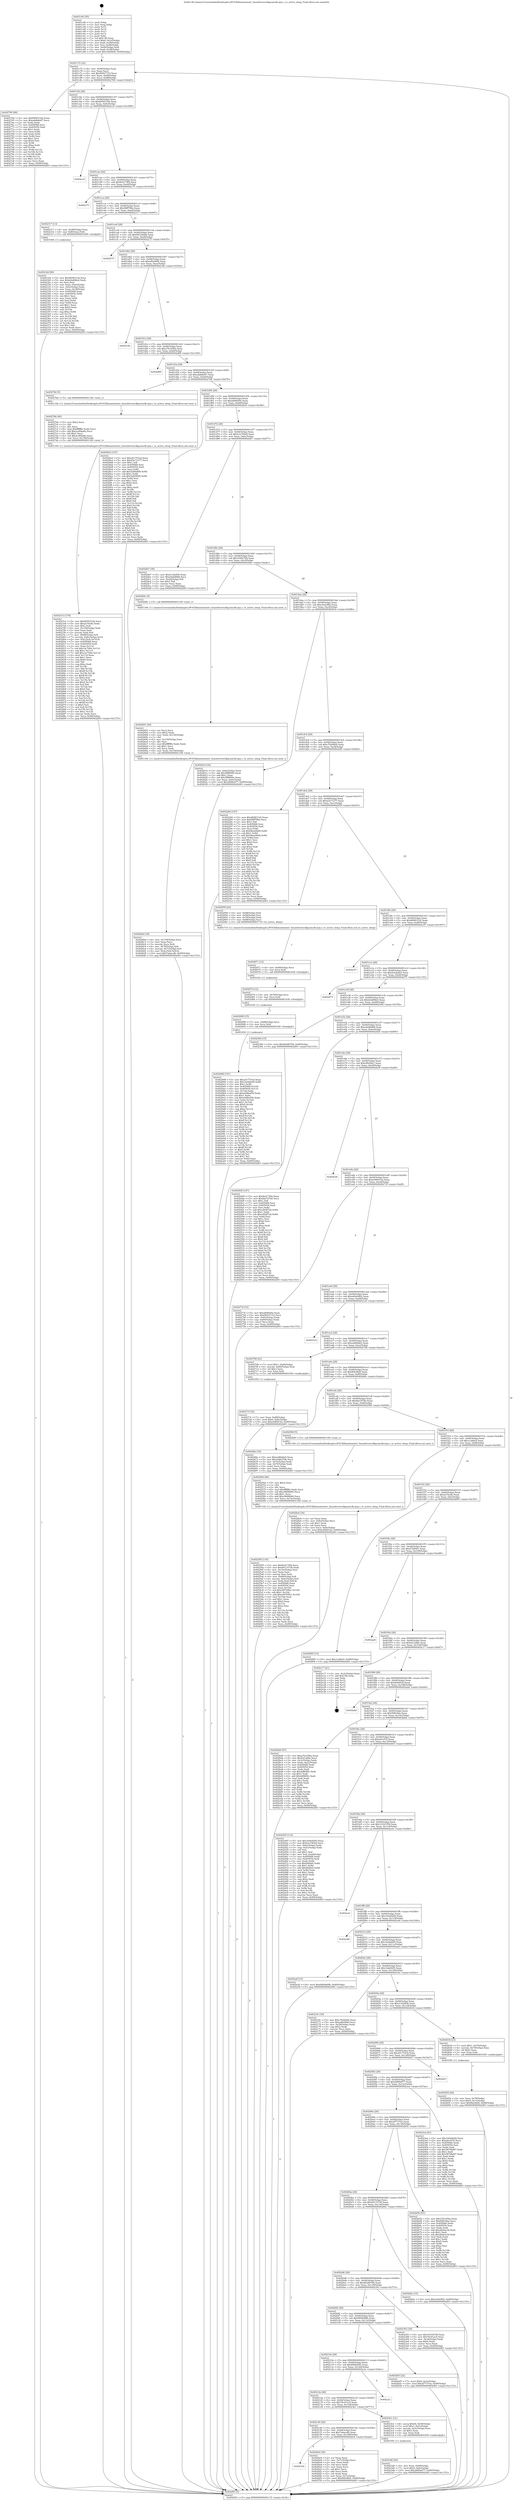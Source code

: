 digraph "0x401c40" {
  label = "0x401c40 (/mnt/c/Users/mathe/Desktop/tcc/POCII/binaries/extr_linuxdriversclkqcomclk-rpm.c_to_active_sleep_Final-ollvm.out::main(0))"
  labelloc = "t"
  node[shape=record]

  Entry [label="",width=0.3,height=0.3,shape=circle,fillcolor=black,style=filled]
  "0x401c72" [label="{
     0x401c72 [32]\l
     | [instrs]\l
     &nbsp;&nbsp;0x401c72 \<+6\>: mov -0x90(%rbp),%eax\l
     &nbsp;&nbsp;0x401c78 \<+2\>: mov %eax,%ecx\l
     &nbsp;&nbsp;0x401c7a \<+6\>: sub $0x84427153,%ecx\l
     &nbsp;&nbsp;0x401c80 \<+6\>: mov %eax,-0x94(%rbp)\l
     &nbsp;&nbsp;0x401c86 \<+6\>: mov %ecx,-0x98(%rbp)\l
     &nbsp;&nbsp;0x401c8c \<+6\>: je 0000000000402760 \<main+0xb20\>\l
  }"]
  "0x402760" [label="{
     0x402760 [86]\l
     | [instrs]\l
     &nbsp;&nbsp;0x402760 \<+5\>: mov $0x865031bb,%eax\l
     &nbsp;&nbsp;0x402765 \<+5\>: mov $0xaddb8e67,%ecx\l
     &nbsp;&nbsp;0x40276a \<+2\>: xor %edx,%edx\l
     &nbsp;&nbsp;0x40276c \<+7\>: mov 0x405068,%esi\l
     &nbsp;&nbsp;0x402773 \<+7\>: mov 0x405054,%edi\l
     &nbsp;&nbsp;0x40277a \<+3\>: sub $0x1,%edx\l
     &nbsp;&nbsp;0x40277d \<+3\>: mov %esi,%r8d\l
     &nbsp;&nbsp;0x402780 \<+3\>: add %edx,%r8d\l
     &nbsp;&nbsp;0x402783 \<+4\>: imul %r8d,%esi\l
     &nbsp;&nbsp;0x402787 \<+3\>: and $0x1,%esi\l
     &nbsp;&nbsp;0x40278a \<+3\>: cmp $0x0,%esi\l
     &nbsp;&nbsp;0x40278d \<+4\>: sete %r9b\l
     &nbsp;&nbsp;0x402791 \<+3\>: cmp $0xa,%edi\l
     &nbsp;&nbsp;0x402794 \<+4\>: setl %r10b\l
     &nbsp;&nbsp;0x402798 \<+3\>: mov %r9b,%r11b\l
     &nbsp;&nbsp;0x40279b \<+3\>: and %r10b,%r11b\l
     &nbsp;&nbsp;0x40279e \<+3\>: xor %r10b,%r9b\l
     &nbsp;&nbsp;0x4027a1 \<+3\>: or %r9b,%r11b\l
     &nbsp;&nbsp;0x4027a4 \<+4\>: test $0x1,%r11b\l
     &nbsp;&nbsp;0x4027a8 \<+3\>: cmovne %ecx,%eax\l
     &nbsp;&nbsp;0x4027ab \<+6\>: mov %eax,-0x90(%rbp)\l
     &nbsp;&nbsp;0x4027b1 \<+5\>: jmp 0000000000402d93 \<main+0x1153\>\l
  }"]
  "0x401c92" [label="{
     0x401c92 [28]\l
     | [instrs]\l
     &nbsp;&nbsp;0x401c92 \<+5\>: jmp 0000000000401c97 \<main+0x57\>\l
     &nbsp;&nbsp;0x401c97 \<+6\>: mov -0x94(%rbp),%eax\l
     &nbsp;&nbsp;0x401c9d \<+5\>: sub $0x865031bb,%eax\l
     &nbsp;&nbsp;0x401ca2 \<+6\>: mov %eax,-0x9c(%rbp)\l
     &nbsp;&nbsp;0x401ca8 \<+6\>: je 0000000000402cc9 \<main+0x1089\>\l
  }"]
  Exit [label="",width=0.3,height=0.3,shape=circle,fillcolor=black,style=filled,peripheries=2]
  "0x402cc9" [label="{
     0x402cc9\l
  }", style=dashed]
  "0x401cae" [label="{
     0x401cae [28]\l
     | [instrs]\l
     &nbsp;&nbsp;0x401cae \<+5\>: jmp 0000000000401cb3 \<main+0x73\>\l
     &nbsp;&nbsp;0x401cb3 \<+6\>: mov -0x94(%rbp),%eax\l
     &nbsp;&nbsp;0x401cb9 \<+5\>: sub $0x8e4174f4,%eax\l
     &nbsp;&nbsp;0x401cbe \<+6\>: mov %eax,-0xa0(%rbp)\l
     &nbsp;&nbsp;0x401cc4 \<+6\>: je 0000000000402c75 \<main+0x1035\>\l
  }"]
  "0x402998" [label="{
     0x402998 [151]\l
     | [instrs]\l
     &nbsp;&nbsp;0x402998 \<+5\>: mov $0x241753cd,%eax\l
     &nbsp;&nbsp;0x40299d \<+6\>: mov $0x1be6de09,%r8d\l
     &nbsp;&nbsp;0x4029a3 \<+3\>: mov $0x1,%r9b\l
     &nbsp;&nbsp;0x4029a6 \<+8\>: mov 0x405068,%r10d\l
     &nbsp;&nbsp;0x4029ae \<+8\>: mov 0x405054,%r11d\l
     &nbsp;&nbsp;0x4029b6 \<+3\>: mov %r10d,%ebx\l
     &nbsp;&nbsp;0x4029b9 \<+6\>: add $0xe0d8ed59,%ebx\l
     &nbsp;&nbsp;0x4029bf \<+3\>: sub $0x1,%ebx\l
     &nbsp;&nbsp;0x4029c2 \<+6\>: sub $0xe0d8ed59,%ebx\l
     &nbsp;&nbsp;0x4029c8 \<+4\>: imul %ebx,%r10d\l
     &nbsp;&nbsp;0x4029cc \<+4\>: and $0x1,%r10d\l
     &nbsp;&nbsp;0x4029d0 \<+4\>: cmp $0x0,%r10d\l
     &nbsp;&nbsp;0x4029d4 \<+4\>: sete %r14b\l
     &nbsp;&nbsp;0x4029d8 \<+4\>: cmp $0xa,%r11d\l
     &nbsp;&nbsp;0x4029dc \<+4\>: setl %r15b\l
     &nbsp;&nbsp;0x4029e0 \<+3\>: mov %r14b,%r12b\l
     &nbsp;&nbsp;0x4029e3 \<+4\>: xor $0xff,%r12b\l
     &nbsp;&nbsp;0x4029e7 \<+3\>: mov %r15b,%r13b\l
     &nbsp;&nbsp;0x4029ea \<+4\>: xor $0xff,%r13b\l
     &nbsp;&nbsp;0x4029ee \<+4\>: xor $0x0,%r9b\l
     &nbsp;&nbsp;0x4029f2 \<+3\>: mov %r12b,%cl\l
     &nbsp;&nbsp;0x4029f5 \<+3\>: and $0x0,%cl\l
     &nbsp;&nbsp;0x4029f8 \<+3\>: and %r9b,%r14b\l
     &nbsp;&nbsp;0x4029fb \<+3\>: mov %r13b,%dl\l
     &nbsp;&nbsp;0x4029fe \<+3\>: and $0x0,%dl\l
     &nbsp;&nbsp;0x402a01 \<+3\>: and %r9b,%r15b\l
     &nbsp;&nbsp;0x402a04 \<+3\>: or %r14b,%cl\l
     &nbsp;&nbsp;0x402a07 \<+3\>: or %r15b,%dl\l
     &nbsp;&nbsp;0x402a0a \<+2\>: xor %dl,%cl\l
     &nbsp;&nbsp;0x402a0c \<+3\>: or %r13b,%r12b\l
     &nbsp;&nbsp;0x402a0f \<+4\>: xor $0xff,%r12b\l
     &nbsp;&nbsp;0x402a13 \<+4\>: or $0x0,%r9b\l
     &nbsp;&nbsp;0x402a17 \<+3\>: and %r9b,%r12b\l
     &nbsp;&nbsp;0x402a1a \<+3\>: or %r12b,%cl\l
     &nbsp;&nbsp;0x402a1d \<+3\>: test $0x1,%cl\l
     &nbsp;&nbsp;0x402a20 \<+4\>: cmovne %r8d,%eax\l
     &nbsp;&nbsp;0x402a24 \<+6\>: mov %eax,-0x90(%rbp)\l
     &nbsp;&nbsp;0x402a2a \<+5\>: jmp 0000000000402d93 \<main+0x1153\>\l
  }"]
  "0x402c75" [label="{
     0x402c75\l
  }", style=dashed]
  "0x401cca" [label="{
     0x401cca [28]\l
     | [instrs]\l
     &nbsp;&nbsp;0x401cca \<+5\>: jmp 0000000000401ccf \<main+0x8f\>\l
     &nbsp;&nbsp;0x401ccf \<+6\>: mov -0x94(%rbp),%eax\l
     &nbsp;&nbsp;0x401cd5 \<+5\>: sub $0x98ff78be,%eax\l
     &nbsp;&nbsp;0x401cda \<+6\>: mov %eax,-0xa4(%rbp)\l
     &nbsp;&nbsp;0x401ce0 \<+6\>: je 0000000000402317 \<main+0x6d7\>\l
  }"]
  "0x402989" [label="{
     0x402989 [15]\l
     | [instrs]\l
     &nbsp;&nbsp;0x402989 \<+7\>: mov -0x88(%rbp),%rcx\l
     &nbsp;&nbsp;0x402990 \<+3\>: mov %rcx,%rdi\l
     &nbsp;&nbsp;0x402993 \<+5\>: call 0000000000401030 \<free@plt\>\l
     | [calls]\l
     &nbsp;&nbsp;0x401030 \{1\} (unknown)\l
  }"]
  "0x402317" [label="{
     0x402317 [13]\l
     | [instrs]\l
     &nbsp;&nbsp;0x402317 \<+4\>: mov -0x48(%rbp),%rax\l
     &nbsp;&nbsp;0x40231b \<+4\>: mov 0x8(%rax),%rdi\l
     &nbsp;&nbsp;0x40231f \<+5\>: call 0000000000401060 \<atoi@plt\>\l
     | [calls]\l
     &nbsp;&nbsp;0x401060 \{1\} (unknown)\l
  }"]
  "0x401ce6" [label="{
     0x401ce6 [28]\l
     | [instrs]\l
     &nbsp;&nbsp;0x401ce6 \<+5\>: jmp 0000000000401ceb \<main+0xab\>\l
     &nbsp;&nbsp;0x401ceb \<+6\>: mov -0x94(%rbp),%eax\l
     &nbsp;&nbsp;0x401cf1 \<+5\>: sub $0x99124b6b,%eax\l
     &nbsp;&nbsp;0x401cf6 \<+6\>: mov %eax,-0xa8(%rbp)\l
     &nbsp;&nbsp;0x401cfc \<+6\>: je 0000000000402275 \<main+0x635\>\l
  }"]
  "0x40297d" [label="{
     0x40297d [12]\l
     | [instrs]\l
     &nbsp;&nbsp;0x40297d \<+4\>: mov -0x78(%rbp),%rcx\l
     &nbsp;&nbsp;0x402981 \<+3\>: mov %rcx,%rdi\l
     &nbsp;&nbsp;0x402984 \<+5\>: call 0000000000401030 \<free@plt\>\l
     | [calls]\l
     &nbsp;&nbsp;0x401030 \{1\} (unknown)\l
  }"]
  "0x402275" [label="{
     0x402275\l
  }", style=dashed]
  "0x401d02" [label="{
     0x401d02 [28]\l
     | [instrs]\l
     &nbsp;&nbsp;0x401d02 \<+5\>: jmp 0000000000401d07 \<main+0xc7\>\l
     &nbsp;&nbsp;0x401d07 \<+6\>: mov -0x94(%rbp),%eax\l
     &nbsp;&nbsp;0x401d0d \<+5\>: sub $0xa4bef466,%eax\l
     &nbsp;&nbsp;0x401d12 \<+6\>: mov %eax,-0xac(%rbp)\l
     &nbsp;&nbsp;0x401d18 \<+6\>: je 000000000040218a \<main+0x54a\>\l
  }"]
  "0x402971" [label="{
     0x402971 [12]\l
     | [instrs]\l
     &nbsp;&nbsp;0x402971 \<+4\>: mov -0x68(%rbp),%rcx\l
     &nbsp;&nbsp;0x402975 \<+3\>: mov %rcx,%rdi\l
     &nbsp;&nbsp;0x402978 \<+5\>: call 0000000000401030 \<free@plt\>\l
     | [calls]\l
     &nbsp;&nbsp;0x401030 \{1\} (unknown)\l
  }"]
  "0x40218a" [label="{
     0x40218a\l
  }", style=dashed]
  "0x401d1e" [label="{
     0x401d1e [28]\l
     | [instrs]\l
     &nbsp;&nbsp;0x401d1e \<+5\>: jmp 0000000000401d23 \<main+0xe3\>\l
     &nbsp;&nbsp;0x401d23 \<+6\>: mov -0x94(%rbp),%eax\l
     &nbsp;&nbsp;0x401d29 \<+5\>: sub $0xa7b1456a,%eax\l
     &nbsp;&nbsp;0x401d2e \<+6\>: mov %eax,-0xb0(%rbp)\l
     &nbsp;&nbsp;0x401d34 \<+6\>: je 0000000000402d89 \<main+0x1149\>\l
  }"]
  "0x4027e3" [label="{
     0x4027e3 [178]\l
     | [instrs]\l
     &nbsp;&nbsp;0x4027e3 \<+5\>: mov $0x865031bb,%ecx\l
     &nbsp;&nbsp;0x4027e8 \<+5\>: mov $0x2e7bc8e,%edx\l
     &nbsp;&nbsp;0x4027ed \<+3\>: mov $0x1,%sil\l
     &nbsp;&nbsp;0x4027f0 \<+6\>: mov -0x158(%rbp),%edi\l
     &nbsp;&nbsp;0x4027f6 \<+3\>: imul %eax,%edi\l
     &nbsp;&nbsp;0x4027f9 \<+3\>: movslq %edi,%r8\l
     &nbsp;&nbsp;0x4027fc \<+7\>: mov -0x88(%rbp),%r9\l
     &nbsp;&nbsp;0x402803 \<+7\>: movslq -0x8c(%rbp),%r10\l
     &nbsp;&nbsp;0x40280a \<+4\>: mov %r8,(%r9,%r10,8)\l
     &nbsp;&nbsp;0x40280e \<+7\>: mov 0x405068,%eax\l
     &nbsp;&nbsp;0x402815 \<+7\>: mov 0x405054,%edi\l
     &nbsp;&nbsp;0x40281c \<+3\>: mov %eax,%r11d\l
     &nbsp;&nbsp;0x40281f \<+7\>: sub $0x1ac7d0e,%r11d\l
     &nbsp;&nbsp;0x402826 \<+4\>: sub $0x1,%r11d\l
     &nbsp;&nbsp;0x40282a \<+7\>: add $0x1ac7d0e,%r11d\l
     &nbsp;&nbsp;0x402831 \<+4\>: imul %r11d,%eax\l
     &nbsp;&nbsp;0x402835 \<+3\>: and $0x1,%eax\l
     &nbsp;&nbsp;0x402838 \<+3\>: cmp $0x0,%eax\l
     &nbsp;&nbsp;0x40283b \<+3\>: sete %bl\l
     &nbsp;&nbsp;0x40283e \<+3\>: cmp $0xa,%edi\l
     &nbsp;&nbsp;0x402841 \<+4\>: setl %r14b\l
     &nbsp;&nbsp;0x402845 \<+3\>: mov %bl,%r15b\l
     &nbsp;&nbsp;0x402848 \<+4\>: xor $0xff,%r15b\l
     &nbsp;&nbsp;0x40284c \<+3\>: mov %r14b,%r12b\l
     &nbsp;&nbsp;0x40284f \<+4\>: xor $0xff,%r12b\l
     &nbsp;&nbsp;0x402853 \<+4\>: xor $0x0,%sil\l
     &nbsp;&nbsp;0x402857 \<+3\>: mov %r15b,%r13b\l
     &nbsp;&nbsp;0x40285a \<+4\>: and $0x0,%r13b\l
     &nbsp;&nbsp;0x40285e \<+3\>: and %sil,%bl\l
     &nbsp;&nbsp;0x402861 \<+3\>: mov %r12b,%al\l
     &nbsp;&nbsp;0x402864 \<+2\>: and $0x0,%al\l
     &nbsp;&nbsp;0x402866 \<+3\>: and %sil,%r14b\l
     &nbsp;&nbsp;0x402869 \<+3\>: or %bl,%r13b\l
     &nbsp;&nbsp;0x40286c \<+3\>: or %r14b,%al\l
     &nbsp;&nbsp;0x40286f \<+3\>: xor %al,%r13b\l
     &nbsp;&nbsp;0x402872 \<+3\>: or %r12b,%r15b\l
     &nbsp;&nbsp;0x402875 \<+4\>: xor $0xff,%r15b\l
     &nbsp;&nbsp;0x402879 \<+4\>: or $0x0,%sil\l
     &nbsp;&nbsp;0x40287d \<+3\>: and %sil,%r15b\l
     &nbsp;&nbsp;0x402880 \<+3\>: or %r15b,%r13b\l
     &nbsp;&nbsp;0x402883 \<+4\>: test $0x1,%r13b\l
     &nbsp;&nbsp;0x402887 \<+3\>: cmovne %edx,%ecx\l
     &nbsp;&nbsp;0x40288a \<+6\>: mov %ecx,-0x90(%rbp)\l
     &nbsp;&nbsp;0x402890 \<+5\>: jmp 0000000000402d93 \<main+0x1153\>\l
  }"]
  "0x402d89" [label="{
     0x402d89\l
  }", style=dashed]
  "0x401d3a" [label="{
     0x401d3a [28]\l
     | [instrs]\l
     &nbsp;&nbsp;0x401d3a \<+5\>: jmp 0000000000401d3f \<main+0xff\>\l
     &nbsp;&nbsp;0x401d3f \<+6\>: mov -0x94(%rbp),%eax\l
     &nbsp;&nbsp;0x401d45 \<+5\>: sub $0xaddb8e67,%eax\l
     &nbsp;&nbsp;0x401d4a \<+6\>: mov %eax,-0xb4(%rbp)\l
     &nbsp;&nbsp;0x401d50 \<+6\>: je 00000000004027b6 \<main+0xb76\>\l
  }"]
  "0x4027bb" [label="{
     0x4027bb [40]\l
     | [instrs]\l
     &nbsp;&nbsp;0x4027bb \<+5\>: mov $0x2,%ecx\l
     &nbsp;&nbsp;0x4027c0 \<+1\>: cltd\l
     &nbsp;&nbsp;0x4027c1 \<+2\>: idiv %ecx\l
     &nbsp;&nbsp;0x4027c3 \<+6\>: imul $0xfffffffe,%edx,%ecx\l
     &nbsp;&nbsp;0x4027c9 \<+6\>: add $0x2cd94a8e,%ecx\l
     &nbsp;&nbsp;0x4027cf \<+3\>: add $0x1,%ecx\l
     &nbsp;&nbsp;0x4027d2 \<+6\>: sub $0x2cd94a8e,%ecx\l
     &nbsp;&nbsp;0x4027d8 \<+6\>: mov %ecx,-0x158(%rbp)\l
     &nbsp;&nbsp;0x4027de \<+5\>: call 0000000000401160 \<next_i\>\l
     | [calls]\l
     &nbsp;&nbsp;0x401160 \{1\} (/mnt/c/Users/mathe/Desktop/tcc/POCII/binaries/extr_linuxdriversclkqcomclk-rpm.c_to_active_sleep_Final-ollvm.out::next_i)\l
  }"]
  "0x4027b6" [label="{
     0x4027b6 [5]\l
     | [instrs]\l
     &nbsp;&nbsp;0x4027b6 \<+5\>: call 0000000000401160 \<next_i\>\l
     | [calls]\l
     &nbsp;&nbsp;0x401160 \{1\} (/mnt/c/Users/mathe/Desktop/tcc/POCII/binaries/extr_linuxdriversclkqcomclk-rpm.c_to_active_sleep_Final-ollvm.out::next_i)\l
  }"]
  "0x401d56" [label="{
     0x401d56 [28]\l
     | [instrs]\l
     &nbsp;&nbsp;0x401d56 \<+5\>: jmp 0000000000401d5b \<main+0x11b\>\l
     &nbsp;&nbsp;0x401d5b \<+6\>: mov -0x94(%rbp),%eax\l
     &nbsp;&nbsp;0x401d61 \<+5\>: sub $0xafb8929e,%eax\l
     &nbsp;&nbsp;0x401d66 \<+6\>: mov %eax,-0xb8(%rbp)\l
     &nbsp;&nbsp;0x401d6c \<+6\>: je 00000000004028c6 \<main+0xc86\>\l
  }"]
  "0x40271f" [label="{
     0x40271f [32]\l
     | [instrs]\l
     &nbsp;&nbsp;0x40271f \<+7\>: mov %rax,-0x88(%rbp)\l
     &nbsp;&nbsp;0x402726 \<+10\>: movl $0x0,-0x8c(%rbp)\l
     &nbsp;&nbsp;0x402730 \<+10\>: movl $0xe9469142,-0x90(%rbp)\l
     &nbsp;&nbsp;0x40273a \<+5\>: jmp 0000000000402d93 \<main+0x1153\>\l
  }"]
  "0x4028c6" [label="{
     0x4028c6 [147]\l
     | [instrs]\l
     &nbsp;&nbsp;0x4028c6 \<+5\>: mov $0x241753cd,%eax\l
     &nbsp;&nbsp;0x4028cb \<+5\>: mov $0xd3e71277,%ecx\l
     &nbsp;&nbsp;0x4028d0 \<+2\>: mov $0x1,%dl\l
     &nbsp;&nbsp;0x4028d2 \<+7\>: mov 0x405068,%esi\l
     &nbsp;&nbsp;0x4028d9 \<+7\>: mov 0x405054,%edi\l
     &nbsp;&nbsp;0x4028e0 \<+3\>: mov %esi,%r8d\l
     &nbsp;&nbsp;0x4028e3 \<+7\>: add $0x5269d0f9,%r8d\l
     &nbsp;&nbsp;0x4028ea \<+4\>: sub $0x1,%r8d\l
     &nbsp;&nbsp;0x4028ee \<+7\>: sub $0x5269d0f9,%r8d\l
     &nbsp;&nbsp;0x4028f5 \<+4\>: imul %r8d,%esi\l
     &nbsp;&nbsp;0x4028f9 \<+3\>: and $0x1,%esi\l
     &nbsp;&nbsp;0x4028fc \<+3\>: cmp $0x0,%esi\l
     &nbsp;&nbsp;0x4028ff \<+4\>: sete %r9b\l
     &nbsp;&nbsp;0x402903 \<+3\>: cmp $0xa,%edi\l
     &nbsp;&nbsp;0x402906 \<+4\>: setl %r10b\l
     &nbsp;&nbsp;0x40290a \<+3\>: mov %r9b,%r11b\l
     &nbsp;&nbsp;0x40290d \<+4\>: xor $0xff,%r11b\l
     &nbsp;&nbsp;0x402911 \<+3\>: mov %r10b,%bl\l
     &nbsp;&nbsp;0x402914 \<+3\>: xor $0xff,%bl\l
     &nbsp;&nbsp;0x402917 \<+3\>: xor $0x0,%dl\l
     &nbsp;&nbsp;0x40291a \<+3\>: mov %r11b,%r14b\l
     &nbsp;&nbsp;0x40291d \<+4\>: and $0x0,%r14b\l
     &nbsp;&nbsp;0x402921 \<+3\>: and %dl,%r9b\l
     &nbsp;&nbsp;0x402924 \<+3\>: mov %bl,%r15b\l
     &nbsp;&nbsp;0x402927 \<+4\>: and $0x0,%r15b\l
     &nbsp;&nbsp;0x40292b \<+3\>: and %dl,%r10b\l
     &nbsp;&nbsp;0x40292e \<+3\>: or %r9b,%r14b\l
     &nbsp;&nbsp;0x402931 \<+3\>: or %r10b,%r15b\l
     &nbsp;&nbsp;0x402934 \<+3\>: xor %r15b,%r14b\l
     &nbsp;&nbsp;0x402937 \<+3\>: or %bl,%r11b\l
     &nbsp;&nbsp;0x40293a \<+4\>: xor $0xff,%r11b\l
     &nbsp;&nbsp;0x40293e \<+3\>: or $0x0,%dl\l
     &nbsp;&nbsp;0x402941 \<+3\>: and %dl,%r11b\l
     &nbsp;&nbsp;0x402944 \<+3\>: or %r11b,%r14b\l
     &nbsp;&nbsp;0x402947 \<+4\>: test $0x1,%r14b\l
     &nbsp;&nbsp;0x40294b \<+3\>: cmovne %ecx,%eax\l
     &nbsp;&nbsp;0x40294e \<+6\>: mov %eax,-0x90(%rbp)\l
     &nbsp;&nbsp;0x402954 \<+5\>: jmp 0000000000402d93 \<main+0x1153\>\l
  }"]
  "0x401d72" [label="{
     0x401d72 [28]\l
     | [instrs]\l
     &nbsp;&nbsp;0x401d72 \<+5\>: jmp 0000000000401d77 \<main+0x137\>\l
     &nbsp;&nbsp;0x401d77 \<+6\>: mov -0x94(%rbp),%eax\l
     &nbsp;&nbsp;0x401d7d \<+5\>: sub $0xb1a749e8,%eax\l
     &nbsp;&nbsp;0x401d82 \<+6\>: mov %eax,-0xbc(%rbp)\l
     &nbsp;&nbsp;0x401d88 \<+6\>: je 00000000004024b7 \<main+0x877\>\l
  }"]
  "0x402162" [label="{
     0x402162\l
  }", style=dashed]
  "0x4024b7" [label="{
     0x4024b7 [30]\l
     | [instrs]\l
     &nbsp;&nbsp;0x4024b7 \<+5\>: mov $0x2142df36,%eax\l
     &nbsp;&nbsp;0x4024bc \<+5\>: mov $0xe4eb6668,%ecx\l
     &nbsp;&nbsp;0x4024c1 \<+3\>: mov -0x2d(%rbp),%dl\l
     &nbsp;&nbsp;0x4024c4 \<+3\>: test $0x1,%dl\l
     &nbsp;&nbsp;0x4024c7 \<+3\>: cmovne %ecx,%eax\l
     &nbsp;&nbsp;0x4024ca \<+6\>: mov %eax,-0x90(%rbp)\l
     &nbsp;&nbsp;0x4024d0 \<+5\>: jmp 0000000000402d93 \<main+0x1153\>\l
  }"]
  "0x401d8e" [label="{
     0x401d8e [28]\l
     | [instrs]\l
     &nbsp;&nbsp;0x401d8e \<+5\>: jmp 0000000000401d93 \<main+0x153\>\l
     &nbsp;&nbsp;0x401d93 \<+6\>: mov -0x94(%rbp),%eax\l
     &nbsp;&nbsp;0x401d99 \<+5\>: sub $0xc04627db,%eax\l
     &nbsp;&nbsp;0x401d9e \<+6\>: mov %eax,-0xc0(%rbp)\l
     &nbsp;&nbsp;0x401da4 \<+6\>: je 000000000040268c \<main+0xa4c\>\l
  }"]
  "0x4026e4" [label="{
     0x4026e4 [36]\l
     | [instrs]\l
     &nbsp;&nbsp;0x4026e4 \<+2\>: xor %eax,%eax\l
     &nbsp;&nbsp;0x4026e6 \<+3\>: mov -0x7c(%rbp),%ecx\l
     &nbsp;&nbsp;0x4026e9 \<+2\>: mov %eax,%edx\l
     &nbsp;&nbsp;0x4026eb \<+2\>: sub %ecx,%edx\l
     &nbsp;&nbsp;0x4026ed \<+2\>: mov %eax,%ecx\l
     &nbsp;&nbsp;0x4026ef \<+3\>: sub $0x1,%ecx\l
     &nbsp;&nbsp;0x4026f2 \<+2\>: add %ecx,%edx\l
     &nbsp;&nbsp;0x4026f4 \<+2\>: sub %edx,%eax\l
     &nbsp;&nbsp;0x4026f6 \<+3\>: mov %eax,-0x7c(%rbp)\l
     &nbsp;&nbsp;0x4026f9 \<+10\>: movl $0xf6dc8f20,-0x90(%rbp)\l
     &nbsp;&nbsp;0x402703 \<+5\>: jmp 0000000000402d93 \<main+0x1153\>\l
  }"]
  "0x40268c" [label="{
     0x40268c [5]\l
     | [instrs]\l
     &nbsp;&nbsp;0x40268c \<+5\>: call 0000000000401160 \<next_i\>\l
     | [calls]\l
     &nbsp;&nbsp;0x401160 \{1\} (/mnt/c/Users/mathe/Desktop/tcc/POCII/binaries/extr_linuxdriversclkqcomclk-rpm.c_to_active_sleep_Final-ollvm.out::next_i)\l
  }"]
  "0x401daa" [label="{
     0x401daa [28]\l
     | [instrs]\l
     &nbsp;&nbsp;0x401daa \<+5\>: jmp 0000000000401daf \<main+0x16f\>\l
     &nbsp;&nbsp;0x401daf \<+6\>: mov -0x94(%rbp),%eax\l
     &nbsp;&nbsp;0x401db5 \<+5\>: sub $0xc0afc882,%eax\l
     &nbsp;&nbsp;0x401dba \<+6\>: mov %eax,-0xc4(%rbp)\l
     &nbsp;&nbsp;0x401dc0 \<+6\>: je 000000000040261b \<main+0x9db\>\l
  }"]
  "0x4026bd" [label="{
     0x4026bd [39]\l
     | [instrs]\l
     &nbsp;&nbsp;0x4026bd \<+6\>: mov -0x154(%rbp),%ecx\l
     &nbsp;&nbsp;0x4026c3 \<+3\>: imul %eax,%ecx\l
     &nbsp;&nbsp;0x4026c6 \<+3\>: movslq %ecx,%rdi\l
     &nbsp;&nbsp;0x4026c9 \<+4\>: mov -0x78(%rbp),%r8\l
     &nbsp;&nbsp;0x4026cd \<+4\>: movslq -0x7c(%rbp),%r9\l
     &nbsp;&nbsp;0x4026d1 \<+4\>: mov %rdi,(%r8,%r9,8)\l
     &nbsp;&nbsp;0x4026d5 \<+10\>: movl $0x7abacefb,-0x90(%rbp)\l
     &nbsp;&nbsp;0x4026df \<+5\>: jmp 0000000000402d93 \<main+0x1153\>\l
  }"]
  "0x40261b" [label="{
     0x40261b [34]\l
     | [instrs]\l
     &nbsp;&nbsp;0x40261b \<+3\>: mov -0x6c(%rbp),%eax\l
     &nbsp;&nbsp;0x40261e \<+5\>: add $0x5ff8899e,%eax\l
     &nbsp;&nbsp;0x402623 \<+3\>: add $0x1,%eax\l
     &nbsp;&nbsp;0x402626 \<+5\>: sub $0x5ff8899e,%eax\l
     &nbsp;&nbsp;0x40262b \<+3\>: mov %eax,-0x6c(%rbp)\l
     &nbsp;&nbsp;0x40262e \<+10\>: movl $0x2869a077,-0x90(%rbp)\l
     &nbsp;&nbsp;0x402638 \<+5\>: jmp 0000000000402d93 \<main+0x1153\>\l
  }"]
  "0x401dc6" [label="{
     0x401dc6 [28]\l
     | [instrs]\l
     &nbsp;&nbsp;0x401dc6 \<+5\>: jmp 0000000000401dcb \<main+0x18b\>\l
     &nbsp;&nbsp;0x401dcb \<+6\>: mov -0x94(%rbp),%eax\l
     &nbsp;&nbsp;0x401dd1 \<+5\>: sub $0xc7b26b64,%eax\l
     &nbsp;&nbsp;0x401dd6 \<+6\>: mov %eax,-0xc8(%rbp)\l
     &nbsp;&nbsp;0x401ddc \<+6\>: je 0000000000402284 \<main+0x644\>\l
  }"]
  "0x402691" [label="{
     0x402691 [44]\l
     | [instrs]\l
     &nbsp;&nbsp;0x402691 \<+2\>: xor %ecx,%ecx\l
     &nbsp;&nbsp;0x402693 \<+5\>: mov $0x2,%edx\l
     &nbsp;&nbsp;0x402698 \<+6\>: mov %edx,-0x150(%rbp)\l
     &nbsp;&nbsp;0x40269e \<+1\>: cltd\l
     &nbsp;&nbsp;0x40269f \<+6\>: mov -0x150(%rbp),%esi\l
     &nbsp;&nbsp;0x4026a5 \<+2\>: idiv %esi\l
     &nbsp;&nbsp;0x4026a7 \<+6\>: imul $0xfffffffe,%edx,%edx\l
     &nbsp;&nbsp;0x4026ad \<+3\>: sub $0x1,%ecx\l
     &nbsp;&nbsp;0x4026b0 \<+2\>: sub %ecx,%edx\l
     &nbsp;&nbsp;0x4026b2 \<+6\>: mov %edx,-0x154(%rbp)\l
     &nbsp;&nbsp;0x4026b8 \<+5\>: call 0000000000401160 \<next_i\>\l
     | [calls]\l
     &nbsp;&nbsp;0x401160 \{1\} (/mnt/c/Users/mathe/Desktop/tcc/POCII/binaries/extr_linuxdriversclkqcomclk-rpm.c_to_active_sleep_Final-ollvm.out::next_i)\l
  }"]
  "0x402284" [label="{
     0x402284 [147]\l
     | [instrs]\l
     &nbsp;&nbsp;0x402284 \<+5\>: mov $0xd6983124,%eax\l
     &nbsp;&nbsp;0x402289 \<+5\>: mov $0x98ff78be,%ecx\l
     &nbsp;&nbsp;0x40228e \<+2\>: mov $0x1,%dl\l
     &nbsp;&nbsp;0x402290 \<+7\>: mov 0x405068,%esi\l
     &nbsp;&nbsp;0x402297 \<+7\>: mov 0x405054,%edi\l
     &nbsp;&nbsp;0x40229e \<+3\>: mov %esi,%r8d\l
     &nbsp;&nbsp;0x4022a1 \<+7\>: sub $0x9bea0b08,%r8d\l
     &nbsp;&nbsp;0x4022a8 \<+4\>: sub $0x1,%r8d\l
     &nbsp;&nbsp;0x4022ac \<+7\>: add $0x9bea0b08,%r8d\l
     &nbsp;&nbsp;0x4022b3 \<+4\>: imul %r8d,%esi\l
     &nbsp;&nbsp;0x4022b7 \<+3\>: and $0x1,%esi\l
     &nbsp;&nbsp;0x4022ba \<+3\>: cmp $0x0,%esi\l
     &nbsp;&nbsp;0x4022bd \<+4\>: sete %r9b\l
     &nbsp;&nbsp;0x4022c1 \<+3\>: cmp $0xa,%edi\l
     &nbsp;&nbsp;0x4022c4 \<+4\>: setl %r10b\l
     &nbsp;&nbsp;0x4022c8 \<+3\>: mov %r9b,%r11b\l
     &nbsp;&nbsp;0x4022cb \<+4\>: xor $0xff,%r11b\l
     &nbsp;&nbsp;0x4022cf \<+3\>: mov %r10b,%bl\l
     &nbsp;&nbsp;0x4022d2 \<+3\>: xor $0xff,%bl\l
     &nbsp;&nbsp;0x4022d5 \<+3\>: xor $0x0,%dl\l
     &nbsp;&nbsp;0x4022d8 \<+3\>: mov %r11b,%r14b\l
     &nbsp;&nbsp;0x4022db \<+4\>: and $0x0,%r14b\l
     &nbsp;&nbsp;0x4022df \<+3\>: and %dl,%r9b\l
     &nbsp;&nbsp;0x4022e2 \<+3\>: mov %bl,%r15b\l
     &nbsp;&nbsp;0x4022e5 \<+4\>: and $0x0,%r15b\l
     &nbsp;&nbsp;0x4022e9 \<+3\>: and %dl,%r10b\l
     &nbsp;&nbsp;0x4022ec \<+3\>: or %r9b,%r14b\l
     &nbsp;&nbsp;0x4022ef \<+3\>: or %r10b,%r15b\l
     &nbsp;&nbsp;0x4022f2 \<+3\>: xor %r15b,%r14b\l
     &nbsp;&nbsp;0x4022f5 \<+3\>: or %bl,%r11b\l
     &nbsp;&nbsp;0x4022f8 \<+4\>: xor $0xff,%r11b\l
     &nbsp;&nbsp;0x4022fc \<+3\>: or $0x0,%dl\l
     &nbsp;&nbsp;0x4022ff \<+3\>: and %dl,%r11b\l
     &nbsp;&nbsp;0x402302 \<+3\>: or %r11b,%r14b\l
     &nbsp;&nbsp;0x402305 \<+4\>: test $0x1,%r14b\l
     &nbsp;&nbsp;0x402309 \<+3\>: cmovne %ecx,%eax\l
     &nbsp;&nbsp;0x40230c \<+6\>: mov %eax,-0x90(%rbp)\l
     &nbsp;&nbsp;0x402312 \<+5\>: jmp 0000000000402d93 \<main+0x1153\>\l
  }"]
  "0x401de2" [label="{
     0x401de2 [28]\l
     | [instrs]\l
     &nbsp;&nbsp;0x401de2 \<+5\>: jmp 0000000000401de7 \<main+0x1a7\>\l
     &nbsp;&nbsp;0x401de7 \<+6\>: mov -0x94(%rbp),%eax\l
     &nbsp;&nbsp;0x401ded \<+5\>: sub $0xd3e71277,%eax\l
     &nbsp;&nbsp;0x401df2 \<+6\>: mov %eax,-0xcc(%rbp)\l
     &nbsp;&nbsp;0x401df8 \<+6\>: je 0000000000402959 \<main+0xd19\>\l
  }"]
  "0x402654" [label="{
     0x402654 [26]\l
     | [instrs]\l
     &nbsp;&nbsp;0x402654 \<+4\>: mov %rax,-0x78(%rbp)\l
     &nbsp;&nbsp;0x402658 \<+7\>: movl $0x0,-0x7c(%rbp)\l
     &nbsp;&nbsp;0x40265f \<+10\>: movl $0xf6dc8f20,-0x90(%rbp)\l
     &nbsp;&nbsp;0x402669 \<+5\>: jmp 0000000000402d93 \<main+0x1153\>\l
  }"]
  "0x402959" [label="{
     0x402959 [24]\l
     | [instrs]\l
     &nbsp;&nbsp;0x402959 \<+4\>: mov -0x68(%rbp),%rdi\l
     &nbsp;&nbsp;0x40295d \<+4\>: mov -0x58(%rbp),%rsi\l
     &nbsp;&nbsp;0x402961 \<+4\>: mov -0x78(%rbp),%rdx\l
     &nbsp;&nbsp;0x402965 \<+7\>: mov -0x88(%rbp),%rcx\l
     &nbsp;&nbsp;0x40296c \<+5\>: call 0000000000401710 \<to_active_sleep\>\l
     | [calls]\l
     &nbsp;&nbsp;0x401710 \{1\} (/mnt/c/Users/mathe/Desktop/tcc/POCII/binaries/extr_linuxdriversclkqcomclk-rpm.c_to_active_sleep_Final-ollvm.out::to_active_sleep)\l
  }"]
  "0x401dfe" [label="{
     0x401dfe [28]\l
     | [instrs]\l
     &nbsp;&nbsp;0x401dfe \<+5\>: jmp 0000000000401e03 \<main+0x1c3\>\l
     &nbsp;&nbsp;0x401e03 \<+6\>: mov -0x94(%rbp),%eax\l
     &nbsp;&nbsp;0x401e09 \<+5\>: sub $0xd6983124,%eax\l
     &nbsp;&nbsp;0x401e0e \<+6\>: mov %eax,-0xd0(%rbp)\l
     &nbsp;&nbsp;0x401e14 \<+6\>: je 0000000000402c47 \<main+0x1007\>\l
  }"]
  "0x402595" [label="{
     0x402595 [119]\l
     | [instrs]\l
     &nbsp;&nbsp;0x402595 \<+5\>: mov $0x8e4174f4,%ecx\l
     &nbsp;&nbsp;0x40259a \<+5\>: mov $0x46133739,%edx\l
     &nbsp;&nbsp;0x40259f \<+6\>: mov -0x14c(%rbp),%esi\l
     &nbsp;&nbsp;0x4025a5 \<+3\>: imul %eax,%esi\l
     &nbsp;&nbsp;0x4025a8 \<+3\>: movslq %esi,%rdi\l
     &nbsp;&nbsp;0x4025ab \<+4\>: mov -0x68(%rbp),%r8\l
     &nbsp;&nbsp;0x4025af \<+4\>: movslq -0x6c(%rbp),%r9\l
     &nbsp;&nbsp;0x4025b3 \<+4\>: mov %rdi,(%r8,%r9,8)\l
     &nbsp;&nbsp;0x4025b7 \<+7\>: mov 0x405068,%eax\l
     &nbsp;&nbsp;0x4025be \<+7\>: mov 0x405054,%esi\l
     &nbsp;&nbsp;0x4025c5 \<+3\>: mov %eax,%r10d\l
     &nbsp;&nbsp;0x4025c8 \<+7\>: sub $0xe49709b1,%r10d\l
     &nbsp;&nbsp;0x4025cf \<+4\>: sub $0x1,%r10d\l
     &nbsp;&nbsp;0x4025d3 \<+7\>: add $0xe49709b1,%r10d\l
     &nbsp;&nbsp;0x4025da \<+4\>: imul %r10d,%eax\l
     &nbsp;&nbsp;0x4025de \<+3\>: and $0x1,%eax\l
     &nbsp;&nbsp;0x4025e1 \<+3\>: cmp $0x0,%eax\l
     &nbsp;&nbsp;0x4025e4 \<+4\>: sete %r11b\l
     &nbsp;&nbsp;0x4025e8 \<+3\>: cmp $0xa,%esi\l
     &nbsp;&nbsp;0x4025eb \<+3\>: setl %bl\l
     &nbsp;&nbsp;0x4025ee \<+3\>: mov %r11b,%r14b\l
     &nbsp;&nbsp;0x4025f1 \<+3\>: and %bl,%r14b\l
     &nbsp;&nbsp;0x4025f4 \<+3\>: xor %bl,%r11b\l
     &nbsp;&nbsp;0x4025f7 \<+3\>: or %r11b,%r14b\l
     &nbsp;&nbsp;0x4025fa \<+4\>: test $0x1,%r14b\l
     &nbsp;&nbsp;0x4025fe \<+3\>: cmovne %edx,%ecx\l
     &nbsp;&nbsp;0x402601 \<+6\>: mov %ecx,-0x90(%rbp)\l
     &nbsp;&nbsp;0x402607 \<+5\>: jmp 0000000000402d93 \<main+0x1153\>\l
  }"]
  "0x402c47" [label="{
     0x402c47\l
  }", style=dashed]
  "0x401e1a" [label="{
     0x401e1a [28]\l
     | [instrs]\l
     &nbsp;&nbsp;0x401e1a \<+5\>: jmp 0000000000401e1f \<main+0x1df\>\l
     &nbsp;&nbsp;0x401e1f \<+6\>: mov -0x94(%rbp),%eax\l
     &nbsp;&nbsp;0x401e25 \<+5\>: sub $0xdc4ab6a5,%eax\l
     &nbsp;&nbsp;0x401e2a \<+6\>: mov %eax,-0xd4(%rbp)\l
     &nbsp;&nbsp;0x401e30 \<+6\>: je 0000000000402d75 \<main+0x1135\>\l
  }"]
  "0x40256d" [label="{
     0x40256d [40]\l
     | [instrs]\l
     &nbsp;&nbsp;0x40256d \<+5\>: mov $0x2,%ecx\l
     &nbsp;&nbsp;0x402572 \<+1\>: cltd\l
     &nbsp;&nbsp;0x402573 \<+2\>: idiv %ecx\l
     &nbsp;&nbsp;0x402575 \<+6\>: imul $0xfffffffe,%edx,%ecx\l
     &nbsp;&nbsp;0x40257b \<+6\>: sub $0xc9696b80,%ecx\l
     &nbsp;&nbsp;0x402581 \<+3\>: add $0x1,%ecx\l
     &nbsp;&nbsp;0x402584 \<+6\>: add $0xc9696b80,%ecx\l
     &nbsp;&nbsp;0x40258a \<+6\>: mov %ecx,-0x14c(%rbp)\l
     &nbsp;&nbsp;0x402590 \<+5\>: call 0000000000401160 \<next_i\>\l
     | [calls]\l
     &nbsp;&nbsp;0x401160 \{1\} (/mnt/c/Users/mathe/Desktop/tcc/POCII/binaries/extr_linuxdriversclkqcomclk-rpm.c_to_active_sleep_Final-ollvm.out::next_i)\l
  }"]
  "0x402d75" [label="{
     0x402d75\l
  }", style=dashed]
  "0x401e36" [label="{
     0x401e36 [28]\l
     | [instrs]\l
     &nbsp;&nbsp;0x401e36 \<+5\>: jmp 0000000000401e3b \<main+0x1fb\>\l
     &nbsp;&nbsp;0x401e3b \<+6\>: mov -0x94(%rbp),%eax\l
     &nbsp;&nbsp;0x401e41 \<+5\>: sub $0xdcbd96e4,%eax\l
     &nbsp;&nbsp;0x401e46 \<+6\>: mov %eax,-0xd8(%rbp)\l
     &nbsp;&nbsp;0x401e4c \<+6\>: je 0000000000402384 \<main+0x744\>\l
  }"]
  "0x4023d0" [label="{
     0x4023d0 [26]\l
     | [instrs]\l
     &nbsp;&nbsp;0x4023d0 \<+4\>: mov %rax,-0x68(%rbp)\l
     &nbsp;&nbsp;0x4023d4 \<+7\>: movl $0x0,-0x6c(%rbp)\l
     &nbsp;&nbsp;0x4023db \<+10\>: movl $0x2869a077,-0x90(%rbp)\l
     &nbsp;&nbsp;0x4023e5 \<+5\>: jmp 0000000000402d93 \<main+0x1153\>\l
  }"]
  "0x402384" [label="{
     0x402384 [15]\l
     | [instrs]\l
     &nbsp;&nbsp;0x402384 \<+10\>: movl $0x60a8b784,-0x90(%rbp)\l
     &nbsp;&nbsp;0x40238e \<+5\>: jmp 0000000000402d93 \<main+0x1153\>\l
  }"]
  "0x401e52" [label="{
     0x401e52 [28]\l
     | [instrs]\l
     &nbsp;&nbsp;0x401e52 \<+5\>: jmp 0000000000401e57 \<main+0x217\>\l
     &nbsp;&nbsp;0x401e57 \<+6\>: mov -0x94(%rbp),%eax\l
     &nbsp;&nbsp;0x401e5d \<+5\>: sub $0xe4eb6668,%eax\l
     &nbsp;&nbsp;0x401e62 \<+6\>: mov %eax,-0xdc(%rbp)\l
     &nbsp;&nbsp;0x401e68 \<+6\>: je 00000000004024d5 \<main+0x895\>\l
  }"]
  "0x402146" [label="{
     0x402146 [28]\l
     | [instrs]\l
     &nbsp;&nbsp;0x402146 \<+5\>: jmp 000000000040214b \<main+0x50b\>\l
     &nbsp;&nbsp;0x40214b \<+6\>: mov -0x94(%rbp),%eax\l
     &nbsp;&nbsp;0x402151 \<+5\>: sub $0x7abacefb,%eax\l
     &nbsp;&nbsp;0x402156 \<+6\>: mov %eax,-0x148(%rbp)\l
     &nbsp;&nbsp;0x40215c \<+6\>: je 00000000004026e4 \<main+0xaa4\>\l
  }"]
  "0x4024d5" [label="{
     0x4024d5 [147]\l
     | [instrs]\l
     &nbsp;&nbsp;0x4024d5 \<+5\>: mov $0x8e4174f4,%eax\l
     &nbsp;&nbsp;0x4024da \<+5\>: mov $0xfda7d740,%ecx\l
     &nbsp;&nbsp;0x4024df \<+2\>: mov $0x1,%dl\l
     &nbsp;&nbsp;0x4024e1 \<+7\>: mov 0x405068,%esi\l
     &nbsp;&nbsp;0x4024e8 \<+7\>: mov 0x405054,%edi\l
     &nbsp;&nbsp;0x4024ef \<+3\>: mov %esi,%r8d\l
     &nbsp;&nbsp;0x4024f2 \<+7\>: add $0xcd0df72d,%r8d\l
     &nbsp;&nbsp;0x4024f9 \<+4\>: sub $0x1,%r8d\l
     &nbsp;&nbsp;0x4024fd \<+7\>: sub $0xcd0df72d,%r8d\l
     &nbsp;&nbsp;0x402504 \<+4\>: imul %r8d,%esi\l
     &nbsp;&nbsp;0x402508 \<+3\>: and $0x1,%esi\l
     &nbsp;&nbsp;0x40250b \<+3\>: cmp $0x0,%esi\l
     &nbsp;&nbsp;0x40250e \<+4\>: sete %r9b\l
     &nbsp;&nbsp;0x402512 \<+3\>: cmp $0xa,%edi\l
     &nbsp;&nbsp;0x402515 \<+4\>: setl %r10b\l
     &nbsp;&nbsp;0x402519 \<+3\>: mov %r9b,%r11b\l
     &nbsp;&nbsp;0x40251c \<+4\>: xor $0xff,%r11b\l
     &nbsp;&nbsp;0x402520 \<+3\>: mov %r10b,%bl\l
     &nbsp;&nbsp;0x402523 \<+3\>: xor $0xff,%bl\l
     &nbsp;&nbsp;0x402526 \<+3\>: xor $0x0,%dl\l
     &nbsp;&nbsp;0x402529 \<+3\>: mov %r11b,%r14b\l
     &nbsp;&nbsp;0x40252c \<+4\>: and $0x0,%r14b\l
     &nbsp;&nbsp;0x402530 \<+3\>: and %dl,%r9b\l
     &nbsp;&nbsp;0x402533 \<+3\>: mov %bl,%r15b\l
     &nbsp;&nbsp;0x402536 \<+4\>: and $0x0,%r15b\l
     &nbsp;&nbsp;0x40253a \<+3\>: and %dl,%r10b\l
     &nbsp;&nbsp;0x40253d \<+3\>: or %r9b,%r14b\l
     &nbsp;&nbsp;0x402540 \<+3\>: or %r10b,%r15b\l
     &nbsp;&nbsp;0x402543 \<+3\>: xor %r15b,%r14b\l
     &nbsp;&nbsp;0x402546 \<+3\>: or %bl,%r11b\l
     &nbsp;&nbsp;0x402549 \<+4\>: xor $0xff,%r11b\l
     &nbsp;&nbsp;0x40254d \<+3\>: or $0x0,%dl\l
     &nbsp;&nbsp;0x402550 \<+3\>: and %dl,%r11b\l
     &nbsp;&nbsp;0x402553 \<+3\>: or %r11b,%r14b\l
     &nbsp;&nbsp;0x402556 \<+4\>: test $0x1,%r14b\l
     &nbsp;&nbsp;0x40255a \<+3\>: cmovne %ecx,%eax\l
     &nbsp;&nbsp;0x40255d \<+6\>: mov %eax,-0x90(%rbp)\l
     &nbsp;&nbsp;0x402563 \<+5\>: jmp 0000000000402d93 \<main+0x1153\>\l
  }"]
  "0x401e6e" [label="{
     0x401e6e [28]\l
     | [instrs]\l
     &nbsp;&nbsp;0x401e6e \<+5\>: jmp 0000000000401e73 \<main+0x233\>\l
     &nbsp;&nbsp;0x401e73 \<+6\>: mov -0x94(%rbp),%eax\l
     &nbsp;&nbsp;0x401e79 \<+5\>: sub $0xe90ef4a1,%eax\l
     &nbsp;&nbsp;0x401e7e \<+6\>: mov %eax,-0xe0(%rbp)\l
     &nbsp;&nbsp;0x401e84 \<+6\>: je 0000000000402b36 \<main+0xef6\>\l
  }"]
  "0x4023b1" [label="{
     0x4023b1 [31]\l
     | [instrs]\l
     &nbsp;&nbsp;0x4023b1 \<+8\>: movq $0x64,-0x58(%rbp)\l
     &nbsp;&nbsp;0x4023b9 \<+7\>: movl $0x1,-0x5c(%rbp)\l
     &nbsp;&nbsp;0x4023c0 \<+4\>: movslq -0x5c(%rbp),%rax\l
     &nbsp;&nbsp;0x4023c4 \<+4\>: shl $0x3,%rax\l
     &nbsp;&nbsp;0x4023c8 \<+3\>: mov %rax,%rdi\l
     &nbsp;&nbsp;0x4023cb \<+5\>: call 0000000000401050 \<malloc@plt\>\l
     | [calls]\l
     &nbsp;&nbsp;0x401050 \{1\} (unknown)\l
  }"]
  "0x402b36" [label="{
     0x402b36\l
  }", style=dashed]
  "0x401e8a" [label="{
     0x401e8a [28]\l
     | [instrs]\l
     &nbsp;&nbsp;0x401e8a \<+5\>: jmp 0000000000401e8f \<main+0x24f\>\l
     &nbsp;&nbsp;0x401e8f \<+6\>: mov -0x94(%rbp),%eax\l
     &nbsp;&nbsp;0x401e95 \<+5\>: sub $0xe9469142,%eax\l
     &nbsp;&nbsp;0x401e9a \<+6\>: mov %eax,-0xe4(%rbp)\l
     &nbsp;&nbsp;0x401ea0 \<+6\>: je 000000000040273f \<main+0xaff\>\l
  }"]
  "0x40212a" [label="{
     0x40212a [28]\l
     | [instrs]\l
     &nbsp;&nbsp;0x40212a \<+5\>: jmp 000000000040212f \<main+0x4ef\>\l
     &nbsp;&nbsp;0x40212f \<+6\>: mov -0x94(%rbp),%eax\l
     &nbsp;&nbsp;0x402135 \<+5\>: sub $0x76c41ec0,%eax\l
     &nbsp;&nbsp;0x40213a \<+6\>: mov %eax,-0x144(%rbp)\l
     &nbsp;&nbsp;0x402140 \<+6\>: je 00000000004023b1 \<main+0x771\>\l
  }"]
  "0x40273f" [label="{
     0x40273f [33]\l
     | [instrs]\l
     &nbsp;&nbsp;0x40273f \<+5\>: mov $0xafb8929e,%eax\l
     &nbsp;&nbsp;0x402744 \<+5\>: mov $0x84427153,%ecx\l
     &nbsp;&nbsp;0x402749 \<+6\>: mov -0x8c(%rbp),%edx\l
     &nbsp;&nbsp;0x40274f \<+3\>: cmp -0x80(%rbp),%edx\l
     &nbsp;&nbsp;0x402752 \<+3\>: cmovl %ecx,%eax\l
     &nbsp;&nbsp;0x402755 \<+6\>: mov %eax,-0x90(%rbp)\l
     &nbsp;&nbsp;0x40275b \<+5\>: jmp 0000000000402d93 \<main+0x1153\>\l
  }"]
  "0x401ea6" [label="{
     0x401ea6 [28]\l
     | [instrs]\l
     &nbsp;&nbsp;0x401ea6 \<+5\>: jmp 0000000000401eab \<main+0x26b\>\l
     &nbsp;&nbsp;0x401eab \<+6\>: mov -0x94(%rbp),%eax\l
     &nbsp;&nbsp;0x401eb1 \<+5\>: sub $0xed0e0d02,%eax\l
     &nbsp;&nbsp;0x401eb6 \<+6\>: mov %eax,-0xe8(%rbp)\l
     &nbsp;&nbsp;0x401ebc \<+6\>: je 00000000004021e0 \<main+0x5a0\>\l
  }"]
  "0x402c2c" [label="{
     0x402c2c\l
  }", style=dashed]
  "0x4021e0" [label="{
     0x4021e0\l
  }", style=dashed]
  "0x401ec2" [label="{
     0x401ec2 [28]\l
     | [instrs]\l
     &nbsp;&nbsp;0x401ec2 \<+5\>: jmp 0000000000401ec7 \<main+0x287\>\l
     &nbsp;&nbsp;0x401ec7 \<+6\>: mov -0x94(%rbp),%eax\l
     &nbsp;&nbsp;0x401ecd \<+5\>: sub $0xee86dda5,%eax\l
     &nbsp;&nbsp;0x401ed2 \<+6\>: mov %eax,-0xec(%rbp)\l
     &nbsp;&nbsp;0x401ed8 \<+6\>: je 0000000000402708 \<main+0xac8\>\l
  }"]
  "0x40210e" [label="{
     0x40210e [28]\l
     | [instrs]\l
     &nbsp;&nbsp;0x40210e \<+5\>: jmp 0000000000402113 \<main+0x4d3\>\l
     &nbsp;&nbsp;0x402113 \<+6\>: mov -0x94(%rbp),%eax\l
     &nbsp;&nbsp;0x402119 \<+5\>: sub $0x69082f45,%eax\l
     &nbsp;&nbsp;0x40211e \<+6\>: mov %eax,-0x140(%rbp)\l
     &nbsp;&nbsp;0x402124 \<+6\>: je 0000000000402c2c \<main+0xfec\>\l
  }"]
  "0x402708" [label="{
     0x402708 [23]\l
     | [instrs]\l
     &nbsp;&nbsp;0x402708 \<+7\>: movl $0x1,-0x80(%rbp)\l
     &nbsp;&nbsp;0x40270f \<+4\>: movslq -0x80(%rbp),%rax\l
     &nbsp;&nbsp;0x402713 \<+4\>: shl $0x3,%rax\l
     &nbsp;&nbsp;0x402717 \<+3\>: mov %rax,%rdi\l
     &nbsp;&nbsp;0x40271a \<+5\>: call 0000000000401050 \<malloc@plt\>\l
     | [calls]\l
     &nbsp;&nbsp;0x401050 \{1\} (unknown)\l
  }"]
  "0x401ede" [label="{
     0x401ede [28]\l
     | [instrs]\l
     &nbsp;&nbsp;0x401ede \<+5\>: jmp 0000000000401ee3 \<main+0x2a3\>\l
     &nbsp;&nbsp;0x401ee3 \<+6\>: mov -0x94(%rbp),%eax\l
     &nbsp;&nbsp;0x401ee9 \<+5\>: sub $0xf6dc8f20,%eax\l
     &nbsp;&nbsp;0x401eee \<+6\>: mov %eax,-0xf0(%rbp)\l
     &nbsp;&nbsp;0x401ef4 \<+6\>: je 000000000040266e \<main+0xa2e\>\l
  }"]
  "0x402b45" [label="{
     0x402b45 [22]\l
     | [instrs]\l
     &nbsp;&nbsp;0x402b45 \<+7\>: movl $0x0,-0x3c(%rbp)\l
     &nbsp;&nbsp;0x402b4c \<+10\>: movl $0x2f7737ae,-0x90(%rbp)\l
     &nbsp;&nbsp;0x402b56 \<+5\>: jmp 0000000000402d93 \<main+0x1153\>\l
  }"]
  "0x40266e" [label="{
     0x40266e [30]\l
     | [instrs]\l
     &nbsp;&nbsp;0x40266e \<+5\>: mov $0xee86dda5,%eax\l
     &nbsp;&nbsp;0x402673 \<+5\>: mov $0xc04627db,%ecx\l
     &nbsp;&nbsp;0x402678 \<+3\>: mov -0x7c(%rbp),%edx\l
     &nbsp;&nbsp;0x40267b \<+3\>: cmp -0x70(%rbp),%edx\l
     &nbsp;&nbsp;0x40267e \<+3\>: cmovl %ecx,%eax\l
     &nbsp;&nbsp;0x402681 \<+6\>: mov %eax,-0x90(%rbp)\l
     &nbsp;&nbsp;0x402687 \<+5\>: jmp 0000000000402d93 \<main+0x1153\>\l
  }"]
  "0x401efa" [label="{
     0x401efa [28]\l
     | [instrs]\l
     &nbsp;&nbsp;0x401efa \<+5\>: jmp 0000000000401eff \<main+0x2bf\>\l
     &nbsp;&nbsp;0x401eff \<+6\>: mov -0x94(%rbp),%eax\l
     &nbsp;&nbsp;0x401f05 \<+5\>: sub $0xfda7d740,%eax\l
     &nbsp;&nbsp;0x401f0a \<+6\>: mov %eax,-0xf4(%rbp)\l
     &nbsp;&nbsp;0x401f10 \<+6\>: je 0000000000402568 \<main+0x928\>\l
  }"]
  "0x4020f2" [label="{
     0x4020f2 [28]\l
     | [instrs]\l
     &nbsp;&nbsp;0x4020f2 \<+5\>: jmp 00000000004020f7 \<main+0x4b7\>\l
     &nbsp;&nbsp;0x4020f7 \<+6\>: mov -0x94(%rbp),%eax\l
     &nbsp;&nbsp;0x4020fd \<+5\>: sub $0x6804b69b,%eax\l
     &nbsp;&nbsp;0x402102 \<+6\>: mov %eax,-0x13c(%rbp)\l
     &nbsp;&nbsp;0x402108 \<+6\>: je 0000000000402b45 \<main+0xf05\>\l
  }"]
  "0x402568" [label="{
     0x402568 [5]\l
     | [instrs]\l
     &nbsp;&nbsp;0x402568 \<+5\>: call 0000000000401160 \<next_i\>\l
     | [calls]\l
     &nbsp;&nbsp;0x401160 \{1\} (/mnt/c/Users/mathe/Desktop/tcc/POCII/binaries/extr_linuxdriversclkqcomclk-rpm.c_to_active_sleep_Final-ollvm.out::next_i)\l
  }"]
  "0x401f16" [label="{
     0x401f16 [28]\l
     | [instrs]\l
     &nbsp;&nbsp;0x401f16 \<+5\>: jmp 0000000000401f1b \<main+0x2db\>\l
     &nbsp;&nbsp;0x401f1b \<+6\>: mov -0x94(%rbp),%eax\l
     &nbsp;&nbsp;0x401f21 \<+5\>: sub $0x1ca8dc0,%eax\l
     &nbsp;&nbsp;0x401f26 \<+6\>: mov %eax,-0xf8(%rbp)\l
     &nbsp;&nbsp;0x401f2c \<+6\>: je 00000000004028a4 \<main+0xc64\>\l
  }"]
  "0x402393" [label="{
     0x402393 [30]\l
     | [instrs]\l
     &nbsp;&nbsp;0x402393 \<+5\>: mov $0x101b5358,%eax\l
     &nbsp;&nbsp;0x402398 \<+5\>: mov $0x76c41ec0,%ecx\l
     &nbsp;&nbsp;0x40239d \<+3\>: mov -0x34(%rbp),%edx\l
     &nbsp;&nbsp;0x4023a0 \<+3\>: cmp $0x0,%edx\l
     &nbsp;&nbsp;0x4023a3 \<+3\>: cmove %ecx,%eax\l
     &nbsp;&nbsp;0x4023a6 \<+6\>: mov %eax,-0x90(%rbp)\l
     &nbsp;&nbsp;0x4023ac \<+5\>: jmp 0000000000402d93 \<main+0x1153\>\l
  }"]
  "0x4028a4" [label="{
     0x4028a4 [34]\l
     | [instrs]\l
     &nbsp;&nbsp;0x4028a4 \<+2\>: xor %eax,%eax\l
     &nbsp;&nbsp;0x4028a6 \<+6\>: mov -0x8c(%rbp),%ecx\l
     &nbsp;&nbsp;0x4028ac \<+3\>: sub $0x1,%eax\l
     &nbsp;&nbsp;0x4028af \<+2\>: sub %eax,%ecx\l
     &nbsp;&nbsp;0x4028b1 \<+6\>: mov %ecx,-0x8c(%rbp)\l
     &nbsp;&nbsp;0x4028b7 \<+10\>: movl $0xe9469142,-0x90(%rbp)\l
     &nbsp;&nbsp;0x4028c1 \<+5\>: jmp 0000000000402d93 \<main+0x1153\>\l
  }"]
  "0x401f32" [label="{
     0x401f32 [28]\l
     | [instrs]\l
     &nbsp;&nbsp;0x401f32 \<+5\>: jmp 0000000000401f37 \<main+0x2f7\>\l
     &nbsp;&nbsp;0x401f37 \<+6\>: mov -0x94(%rbp),%eax\l
     &nbsp;&nbsp;0x401f3d \<+5\>: sub $0x2e7bc8e,%eax\l
     &nbsp;&nbsp;0x401f42 \<+6\>: mov %eax,-0xfc(%rbp)\l
     &nbsp;&nbsp;0x401f48 \<+6\>: je 0000000000402895 \<main+0xc55\>\l
  }"]
  "0x4020d6" [label="{
     0x4020d6 [28]\l
     | [instrs]\l
     &nbsp;&nbsp;0x4020d6 \<+5\>: jmp 00000000004020db \<main+0x49b\>\l
     &nbsp;&nbsp;0x4020db \<+6\>: mov -0x94(%rbp),%eax\l
     &nbsp;&nbsp;0x4020e1 \<+5\>: sub $0x60a8b784,%eax\l
     &nbsp;&nbsp;0x4020e6 \<+6\>: mov %eax,-0x138(%rbp)\l
     &nbsp;&nbsp;0x4020ec \<+6\>: je 0000000000402393 \<main+0x753\>\l
  }"]
  "0x402895" [label="{
     0x402895 [15]\l
     | [instrs]\l
     &nbsp;&nbsp;0x402895 \<+10\>: movl $0x1ca8dc0,-0x90(%rbp)\l
     &nbsp;&nbsp;0x40289f \<+5\>: jmp 0000000000402d93 \<main+0x1153\>\l
  }"]
  "0x401f4e" [label="{
     0x401f4e [28]\l
     | [instrs]\l
     &nbsp;&nbsp;0x401f4e \<+5\>: jmp 0000000000401f53 \<main+0x313\>\l
     &nbsp;&nbsp;0x401f53 \<+6\>: mov -0x94(%rbp),%eax\l
     &nbsp;&nbsp;0x401f59 \<+5\>: sub $0x4728461,%eax\l
     &nbsp;&nbsp;0x401f5e \<+6\>: mov %eax,-0x100(%rbp)\l
     &nbsp;&nbsp;0x401f64 \<+6\>: je 0000000000402aa8 \<main+0xe68\>\l
  }"]
  "0x40260c" [label="{
     0x40260c [15]\l
     | [instrs]\l
     &nbsp;&nbsp;0x40260c \<+10\>: movl $0xc0afc882,-0x90(%rbp)\l
     &nbsp;&nbsp;0x402616 \<+5\>: jmp 0000000000402d93 \<main+0x1153\>\l
  }"]
  "0x402aa8" [label="{
     0x402aa8\l
  }", style=dashed]
  "0x401f6a" [label="{
     0x401f6a [28]\l
     | [instrs]\l
     &nbsp;&nbsp;0x401f6a \<+5\>: jmp 0000000000401f6f \<main+0x32f\>\l
     &nbsp;&nbsp;0x401f6f \<+6\>: mov -0x94(%rbp),%eax\l
     &nbsp;&nbsp;0x401f75 \<+5\>: sub $0x6212d8e,%eax\l
     &nbsp;&nbsp;0x401f7a \<+6\>: mov %eax,-0x104(%rbp)\l
     &nbsp;&nbsp;0x401f80 \<+6\>: je 0000000000402c17 \<main+0xfd7\>\l
  }"]
  "0x4020ba" [label="{
     0x4020ba [28]\l
     | [instrs]\l
     &nbsp;&nbsp;0x4020ba \<+5\>: jmp 00000000004020bf \<main+0x47f\>\l
     &nbsp;&nbsp;0x4020bf \<+6\>: mov -0x94(%rbp),%eax\l
     &nbsp;&nbsp;0x4020c5 \<+5\>: sub $0x46133739,%eax\l
     &nbsp;&nbsp;0x4020ca \<+6\>: mov %eax,-0x134(%rbp)\l
     &nbsp;&nbsp;0x4020d0 \<+6\>: je 000000000040260c \<main+0x9cc\>\l
  }"]
  "0x402c17" [label="{
     0x402c17 [21]\l
     | [instrs]\l
     &nbsp;&nbsp;0x402c17 \<+3\>: mov -0x2c(%rbp),%eax\l
     &nbsp;&nbsp;0x402c1a \<+7\>: add $0x148,%rsp\l
     &nbsp;&nbsp;0x402c21 \<+1\>: pop %rbx\l
     &nbsp;&nbsp;0x402c22 \<+2\>: pop %r12\l
     &nbsp;&nbsp;0x402c24 \<+2\>: pop %r13\l
     &nbsp;&nbsp;0x402c26 \<+2\>: pop %r14\l
     &nbsp;&nbsp;0x402c28 \<+2\>: pop %r15\l
     &nbsp;&nbsp;0x402c2a \<+1\>: pop %rbp\l
     &nbsp;&nbsp;0x402c2b \<+1\>: ret\l
  }"]
  "0x401f86" [label="{
     0x401f86 [28]\l
     | [instrs]\l
     &nbsp;&nbsp;0x401f86 \<+5\>: jmp 0000000000401f8b \<main+0x34b\>\l
     &nbsp;&nbsp;0x401f8b \<+6\>: mov -0x94(%rbp),%eax\l
     &nbsp;&nbsp;0x401f91 \<+5\>: sub $0x8eb693d,%eax\l
     &nbsp;&nbsp;0x401f96 \<+6\>: mov %eax,-0x108(%rbp)\l
     &nbsp;&nbsp;0x401f9c \<+6\>: je 0000000000402a4d \<main+0xe0d\>\l
  }"]
  "0x402b5b" [label="{
     0x402b5b [91]\l
     | [instrs]\l
     &nbsp;&nbsp;0x402b5b \<+5\>: mov $0xa7b1456a,%eax\l
     &nbsp;&nbsp;0x402b60 \<+5\>: mov $0x99816ba,%ecx\l
     &nbsp;&nbsp;0x402b65 \<+7\>: mov 0x405068,%edx\l
     &nbsp;&nbsp;0x402b6c \<+7\>: mov 0x405054,%esi\l
     &nbsp;&nbsp;0x402b73 \<+2\>: mov %edx,%edi\l
     &nbsp;&nbsp;0x402b75 \<+6\>: add $0x2fe6ee3d,%edi\l
     &nbsp;&nbsp;0x402b7b \<+3\>: sub $0x1,%edi\l
     &nbsp;&nbsp;0x402b7e \<+6\>: sub $0x2fe6ee3d,%edi\l
     &nbsp;&nbsp;0x402b84 \<+3\>: imul %edi,%edx\l
     &nbsp;&nbsp;0x402b87 \<+3\>: and $0x1,%edx\l
     &nbsp;&nbsp;0x402b8a \<+3\>: cmp $0x0,%edx\l
     &nbsp;&nbsp;0x402b8d \<+4\>: sete %r8b\l
     &nbsp;&nbsp;0x402b91 \<+3\>: cmp $0xa,%esi\l
     &nbsp;&nbsp;0x402b94 \<+4\>: setl %r9b\l
     &nbsp;&nbsp;0x402b98 \<+3\>: mov %r8b,%r10b\l
     &nbsp;&nbsp;0x402b9b \<+3\>: and %r9b,%r10b\l
     &nbsp;&nbsp;0x402b9e \<+3\>: xor %r9b,%r8b\l
     &nbsp;&nbsp;0x402ba1 \<+3\>: or %r8b,%r10b\l
     &nbsp;&nbsp;0x402ba4 \<+4\>: test $0x1,%r10b\l
     &nbsp;&nbsp;0x402ba8 \<+3\>: cmovne %ecx,%eax\l
     &nbsp;&nbsp;0x402bab \<+6\>: mov %eax,-0x90(%rbp)\l
     &nbsp;&nbsp;0x402bb1 \<+5\>: jmp 0000000000402d93 \<main+0x1153\>\l
  }"]
  "0x402a4d" [label="{
     0x402a4d\l
  }", style=dashed]
  "0x401fa2" [label="{
     0x401fa2 [28]\l
     | [instrs]\l
     &nbsp;&nbsp;0x401fa2 \<+5\>: jmp 0000000000401fa7 \<main+0x367\>\l
     &nbsp;&nbsp;0x401fa7 \<+6\>: mov -0x94(%rbp),%eax\l
     &nbsp;&nbsp;0x401fad \<+5\>: sub $0x99816ba,%eax\l
     &nbsp;&nbsp;0x401fb2 \<+6\>: mov %eax,-0x10c(%rbp)\l
     &nbsp;&nbsp;0x401fb8 \<+6\>: je 0000000000402bb6 \<main+0xf76\>\l
  }"]
  "0x40209e" [label="{
     0x40209e [28]\l
     | [instrs]\l
     &nbsp;&nbsp;0x40209e \<+5\>: jmp 00000000004020a3 \<main+0x463\>\l
     &nbsp;&nbsp;0x4020a3 \<+6\>: mov -0x94(%rbp),%eax\l
     &nbsp;&nbsp;0x4020a9 \<+5\>: sub $0x2f7737ae,%eax\l
     &nbsp;&nbsp;0x4020ae \<+6\>: mov %eax,-0x130(%rbp)\l
     &nbsp;&nbsp;0x4020b4 \<+6\>: je 0000000000402b5b \<main+0xf1b\>\l
  }"]
  "0x402bb6" [label="{
     0x402bb6 [97]\l
     | [instrs]\l
     &nbsp;&nbsp;0x402bb6 \<+5\>: mov $0xa7b1456a,%eax\l
     &nbsp;&nbsp;0x402bbb \<+5\>: mov $0x6212d8e,%ecx\l
     &nbsp;&nbsp;0x402bc0 \<+3\>: mov -0x3c(%rbp),%edx\l
     &nbsp;&nbsp;0x402bc3 \<+3\>: mov %edx,-0x2c(%rbp)\l
     &nbsp;&nbsp;0x402bc6 \<+7\>: mov 0x405068,%edx\l
     &nbsp;&nbsp;0x402bcd \<+7\>: mov 0x405054,%esi\l
     &nbsp;&nbsp;0x402bd4 \<+2\>: mov %edx,%edi\l
     &nbsp;&nbsp;0x402bd6 \<+6\>: sub $0xdd8680c,%edi\l
     &nbsp;&nbsp;0x402bdc \<+3\>: sub $0x1,%edi\l
     &nbsp;&nbsp;0x402bdf \<+6\>: add $0xdd8680c,%edi\l
     &nbsp;&nbsp;0x402be5 \<+3\>: imul %edi,%edx\l
     &nbsp;&nbsp;0x402be8 \<+3\>: and $0x1,%edx\l
     &nbsp;&nbsp;0x402beb \<+3\>: cmp $0x0,%edx\l
     &nbsp;&nbsp;0x402bee \<+4\>: sete %r8b\l
     &nbsp;&nbsp;0x402bf2 \<+3\>: cmp $0xa,%esi\l
     &nbsp;&nbsp;0x402bf5 \<+4\>: setl %r9b\l
     &nbsp;&nbsp;0x402bf9 \<+3\>: mov %r8b,%r10b\l
     &nbsp;&nbsp;0x402bfc \<+3\>: and %r9b,%r10b\l
     &nbsp;&nbsp;0x402bff \<+3\>: xor %r9b,%r8b\l
     &nbsp;&nbsp;0x402c02 \<+3\>: or %r8b,%r10b\l
     &nbsp;&nbsp;0x402c05 \<+4\>: test $0x1,%r10b\l
     &nbsp;&nbsp;0x402c09 \<+3\>: cmovne %ecx,%eax\l
     &nbsp;&nbsp;0x402c0c \<+6\>: mov %eax,-0x90(%rbp)\l
     &nbsp;&nbsp;0x402c12 \<+5\>: jmp 0000000000402d93 \<main+0x1153\>\l
  }"]
  "0x401fbe" [label="{
     0x401fbe [28]\l
     | [instrs]\l
     &nbsp;&nbsp;0x401fbe \<+5\>: jmp 0000000000401fc3 \<main+0x383\>\l
     &nbsp;&nbsp;0x401fc3 \<+6\>: mov -0x94(%rbp),%eax\l
     &nbsp;&nbsp;0x401fc9 \<+5\>: sub $0xa9cc97d,%eax\l
     &nbsp;&nbsp;0x401fce \<+6\>: mov %eax,-0x110(%rbp)\l
     &nbsp;&nbsp;0x401fd4 \<+6\>: je 0000000000402445 \<main+0x805\>\l
  }"]
  "0x4023ea" [label="{
     0x4023ea [91]\l
     | [instrs]\l
     &nbsp;&nbsp;0x4023ea \<+5\>: mov $0x1b0e8200,%eax\l
     &nbsp;&nbsp;0x4023ef \<+5\>: mov $0xa9cc97d,%ecx\l
     &nbsp;&nbsp;0x4023f4 \<+7\>: mov 0x405068,%edx\l
     &nbsp;&nbsp;0x4023fb \<+7\>: mov 0x405054,%esi\l
     &nbsp;&nbsp;0x402402 \<+2\>: mov %edx,%edi\l
     &nbsp;&nbsp;0x402404 \<+6\>: sub $0x587dbd67,%edi\l
     &nbsp;&nbsp;0x40240a \<+3\>: sub $0x1,%edi\l
     &nbsp;&nbsp;0x40240d \<+6\>: add $0x587dbd67,%edi\l
     &nbsp;&nbsp;0x402413 \<+3\>: imul %edi,%edx\l
     &nbsp;&nbsp;0x402416 \<+3\>: and $0x1,%edx\l
     &nbsp;&nbsp;0x402419 \<+3\>: cmp $0x0,%edx\l
     &nbsp;&nbsp;0x40241c \<+4\>: sete %r8b\l
     &nbsp;&nbsp;0x402420 \<+3\>: cmp $0xa,%esi\l
     &nbsp;&nbsp;0x402423 \<+4\>: setl %r9b\l
     &nbsp;&nbsp;0x402427 \<+3\>: mov %r8b,%r10b\l
     &nbsp;&nbsp;0x40242a \<+3\>: and %r9b,%r10b\l
     &nbsp;&nbsp;0x40242d \<+3\>: xor %r9b,%r8b\l
     &nbsp;&nbsp;0x402430 \<+3\>: or %r8b,%r10b\l
     &nbsp;&nbsp;0x402433 \<+4\>: test $0x1,%r10b\l
     &nbsp;&nbsp;0x402437 \<+3\>: cmovne %ecx,%eax\l
     &nbsp;&nbsp;0x40243a \<+6\>: mov %eax,-0x90(%rbp)\l
     &nbsp;&nbsp;0x402440 \<+5\>: jmp 0000000000402d93 \<main+0x1153\>\l
  }"]
  "0x402445" [label="{
     0x402445 [114]\l
     | [instrs]\l
     &nbsp;&nbsp;0x402445 \<+5\>: mov $0x1b0e8200,%eax\l
     &nbsp;&nbsp;0x40244a \<+5\>: mov $0xb1a749e8,%ecx\l
     &nbsp;&nbsp;0x40244f \<+3\>: mov -0x6c(%rbp),%edx\l
     &nbsp;&nbsp;0x402452 \<+3\>: cmp -0x5c(%rbp),%edx\l
     &nbsp;&nbsp;0x402455 \<+4\>: setl %sil\l
     &nbsp;&nbsp;0x402459 \<+4\>: and $0x1,%sil\l
     &nbsp;&nbsp;0x40245d \<+4\>: mov %sil,-0x2d(%rbp)\l
     &nbsp;&nbsp;0x402461 \<+7\>: mov 0x405068,%edx\l
     &nbsp;&nbsp;0x402468 \<+7\>: mov 0x405054,%edi\l
     &nbsp;&nbsp;0x40246f \<+3\>: mov %edx,%r8d\l
     &nbsp;&nbsp;0x402472 \<+7\>: sub $0xbf4bb0,%r8d\l
     &nbsp;&nbsp;0x402479 \<+4\>: sub $0x1,%r8d\l
     &nbsp;&nbsp;0x40247d \<+7\>: add $0xbf4bb0,%r8d\l
     &nbsp;&nbsp;0x402484 \<+4\>: imul %r8d,%edx\l
     &nbsp;&nbsp;0x402488 \<+3\>: and $0x1,%edx\l
     &nbsp;&nbsp;0x40248b \<+3\>: cmp $0x0,%edx\l
     &nbsp;&nbsp;0x40248e \<+4\>: sete %sil\l
     &nbsp;&nbsp;0x402492 \<+3\>: cmp $0xa,%edi\l
     &nbsp;&nbsp;0x402495 \<+4\>: setl %r9b\l
     &nbsp;&nbsp;0x402499 \<+3\>: mov %sil,%r10b\l
     &nbsp;&nbsp;0x40249c \<+3\>: and %r9b,%r10b\l
     &nbsp;&nbsp;0x40249f \<+3\>: xor %r9b,%sil\l
     &nbsp;&nbsp;0x4024a2 \<+3\>: or %sil,%r10b\l
     &nbsp;&nbsp;0x4024a5 \<+4\>: test $0x1,%r10b\l
     &nbsp;&nbsp;0x4024a9 \<+3\>: cmovne %ecx,%eax\l
     &nbsp;&nbsp;0x4024ac \<+6\>: mov %eax,-0x90(%rbp)\l
     &nbsp;&nbsp;0x4024b2 \<+5\>: jmp 0000000000402d93 \<main+0x1153\>\l
  }"]
  "0x401fda" [label="{
     0x401fda [28]\l
     | [instrs]\l
     &nbsp;&nbsp;0x401fda \<+5\>: jmp 0000000000401fdf \<main+0x39f\>\l
     &nbsp;&nbsp;0x401fdf \<+6\>: mov -0x94(%rbp),%eax\l
     &nbsp;&nbsp;0x401fe5 \<+5\>: sub $0x101b5358,%eax\l
     &nbsp;&nbsp;0x401fea \<+6\>: mov %eax,-0x114(%rbp)\l
     &nbsp;&nbsp;0x401ff0 \<+6\>: je 0000000000402a3e \<main+0xdfe\>\l
  }"]
  "0x402082" [label="{
     0x402082 [28]\l
     | [instrs]\l
     &nbsp;&nbsp;0x402082 \<+5\>: jmp 0000000000402087 \<main+0x447\>\l
     &nbsp;&nbsp;0x402087 \<+6\>: mov -0x94(%rbp),%eax\l
     &nbsp;&nbsp;0x40208d \<+5\>: sub $0x2869a077,%eax\l
     &nbsp;&nbsp;0x402092 \<+6\>: mov %eax,-0x12c(%rbp)\l
     &nbsp;&nbsp;0x402098 \<+6\>: je 00000000004023ea \<main+0x7aa\>\l
  }"]
  "0x402a3e" [label="{
     0x402a3e\l
  }", style=dashed]
  "0x401ff6" [label="{
     0x401ff6 [28]\l
     | [instrs]\l
     &nbsp;&nbsp;0x401ff6 \<+5\>: jmp 0000000000401ffb \<main+0x3bb\>\l
     &nbsp;&nbsp;0x401ffb \<+6\>: mov -0x94(%rbp),%eax\l
     &nbsp;&nbsp;0x402001 \<+5\>: sub $0x1b0e8200,%eax\l
     &nbsp;&nbsp;0x402006 \<+6\>: mov %eax,-0x118(%rbp)\l
     &nbsp;&nbsp;0x40200c \<+6\>: je 0000000000402c66 \<main+0x1026\>\l
  }"]
  "0x402d27" [label="{
     0x402d27\l
  }", style=dashed]
  "0x402c66" [label="{
     0x402c66\l
  }", style=dashed]
  "0x402012" [label="{
     0x402012 [28]\l
     | [instrs]\l
     &nbsp;&nbsp;0x402012 \<+5\>: jmp 0000000000402017 \<main+0x3d7\>\l
     &nbsp;&nbsp;0x402017 \<+6\>: mov -0x94(%rbp),%eax\l
     &nbsp;&nbsp;0x40201d \<+5\>: sub $0x1be6de09,%eax\l
     &nbsp;&nbsp;0x402022 \<+6\>: mov %eax,-0x11c(%rbp)\l
     &nbsp;&nbsp;0x402028 \<+6\>: je 0000000000402a2f \<main+0xdef\>\l
  }"]
  "0x402066" [label="{
     0x402066 [28]\l
     | [instrs]\l
     &nbsp;&nbsp;0x402066 \<+5\>: jmp 000000000040206b \<main+0x42b\>\l
     &nbsp;&nbsp;0x40206b \<+6\>: mov -0x94(%rbp),%eax\l
     &nbsp;&nbsp;0x402071 \<+5\>: sub $0x241753cd,%eax\l
     &nbsp;&nbsp;0x402076 \<+6\>: mov %eax,-0x128(%rbp)\l
     &nbsp;&nbsp;0x40207c \<+6\>: je 0000000000402d27 \<main+0x10e7\>\l
  }"]
  "0x402a2f" [label="{
     0x402a2f [15]\l
     | [instrs]\l
     &nbsp;&nbsp;0x402a2f \<+10\>: movl $0x6804b69b,-0x90(%rbp)\l
     &nbsp;&nbsp;0x402a39 \<+5\>: jmp 0000000000402d93 \<main+0x1153\>\l
  }"]
  "0x40202e" [label="{
     0x40202e [28]\l
     | [instrs]\l
     &nbsp;&nbsp;0x40202e \<+5\>: jmp 0000000000402033 \<main+0x3f3\>\l
     &nbsp;&nbsp;0x402033 \<+6\>: mov -0x94(%rbp),%eax\l
     &nbsp;&nbsp;0x402039 \<+5\>: sub $0x1fab9445,%eax\l
     &nbsp;&nbsp;0x40203e \<+6\>: mov %eax,-0x120(%rbp)\l
     &nbsp;&nbsp;0x402044 \<+6\>: je 000000000040216c \<main+0x52c\>\l
  }"]
  "0x40263d" [label="{
     0x40263d [23]\l
     | [instrs]\l
     &nbsp;&nbsp;0x40263d \<+7\>: movl $0x1,-0x70(%rbp)\l
     &nbsp;&nbsp;0x402644 \<+4\>: movslq -0x70(%rbp),%rax\l
     &nbsp;&nbsp;0x402648 \<+4\>: shl $0x3,%rax\l
     &nbsp;&nbsp;0x40264c \<+3\>: mov %rax,%rdi\l
     &nbsp;&nbsp;0x40264f \<+5\>: call 0000000000401050 \<malloc@plt\>\l
     | [calls]\l
     &nbsp;&nbsp;0x401050 \{1\} (unknown)\l
  }"]
  "0x40216c" [label="{
     0x40216c [30]\l
     | [instrs]\l
     &nbsp;&nbsp;0x40216c \<+5\>: mov $0xc7b26b64,%eax\l
     &nbsp;&nbsp;0x402171 \<+5\>: mov $0xa4bef466,%ecx\l
     &nbsp;&nbsp;0x402176 \<+3\>: mov -0x38(%rbp),%edx\l
     &nbsp;&nbsp;0x402179 \<+3\>: cmp $0x2,%edx\l
     &nbsp;&nbsp;0x40217c \<+3\>: cmovne %ecx,%eax\l
     &nbsp;&nbsp;0x40217f \<+6\>: mov %eax,-0x90(%rbp)\l
     &nbsp;&nbsp;0x402185 \<+5\>: jmp 0000000000402d93 \<main+0x1153\>\l
  }"]
  "0x40204a" [label="{
     0x40204a [28]\l
     | [instrs]\l
     &nbsp;&nbsp;0x40204a \<+5\>: jmp 000000000040204f \<main+0x40f\>\l
     &nbsp;&nbsp;0x40204f \<+6\>: mov -0x94(%rbp),%eax\l
     &nbsp;&nbsp;0x402055 \<+5\>: sub $0x2142df36,%eax\l
     &nbsp;&nbsp;0x40205a \<+6\>: mov %eax,-0x124(%rbp)\l
     &nbsp;&nbsp;0x402060 \<+6\>: je 000000000040263d \<main+0x9fd\>\l
  }"]
  "0x402d93" [label="{
     0x402d93 [5]\l
     | [instrs]\l
     &nbsp;&nbsp;0x402d93 \<+5\>: jmp 0000000000401c72 \<main+0x32\>\l
  }"]
  "0x401c40" [label="{
     0x401c40 [50]\l
     | [instrs]\l
     &nbsp;&nbsp;0x401c40 \<+1\>: push %rbp\l
     &nbsp;&nbsp;0x401c41 \<+3\>: mov %rsp,%rbp\l
     &nbsp;&nbsp;0x401c44 \<+2\>: push %r15\l
     &nbsp;&nbsp;0x401c46 \<+2\>: push %r14\l
     &nbsp;&nbsp;0x401c48 \<+2\>: push %r13\l
     &nbsp;&nbsp;0x401c4a \<+2\>: push %r12\l
     &nbsp;&nbsp;0x401c4c \<+1\>: push %rbx\l
     &nbsp;&nbsp;0x401c4d \<+7\>: sub $0x148,%rsp\l
     &nbsp;&nbsp;0x401c54 \<+7\>: movl $0x0,-0x3c(%rbp)\l
     &nbsp;&nbsp;0x401c5b \<+3\>: mov %edi,-0x40(%rbp)\l
     &nbsp;&nbsp;0x401c5e \<+4\>: mov %rsi,-0x48(%rbp)\l
     &nbsp;&nbsp;0x401c62 \<+3\>: mov -0x40(%rbp),%edi\l
     &nbsp;&nbsp;0x401c65 \<+3\>: mov %edi,-0x38(%rbp)\l
     &nbsp;&nbsp;0x401c68 \<+10\>: movl $0x1fab9445,-0x90(%rbp)\l
  }"]
  "0x402324" [label="{
     0x402324 [96]\l
     | [instrs]\l
     &nbsp;&nbsp;0x402324 \<+5\>: mov $0xd6983124,%ecx\l
     &nbsp;&nbsp;0x402329 \<+5\>: mov $0xdcbd96e4,%edx\l
     &nbsp;&nbsp;0x40232e \<+2\>: xor %esi,%esi\l
     &nbsp;&nbsp;0x402330 \<+3\>: mov %eax,-0x4c(%rbp)\l
     &nbsp;&nbsp;0x402333 \<+3\>: mov -0x4c(%rbp),%eax\l
     &nbsp;&nbsp;0x402336 \<+3\>: mov %eax,-0x34(%rbp)\l
     &nbsp;&nbsp;0x402339 \<+7\>: mov 0x405068,%eax\l
     &nbsp;&nbsp;0x402340 \<+8\>: mov 0x405054,%r8d\l
     &nbsp;&nbsp;0x402348 \<+3\>: sub $0x1,%esi\l
     &nbsp;&nbsp;0x40234b \<+3\>: mov %eax,%r9d\l
     &nbsp;&nbsp;0x40234e \<+3\>: add %esi,%r9d\l
     &nbsp;&nbsp;0x402351 \<+4\>: imul %r9d,%eax\l
     &nbsp;&nbsp;0x402355 \<+3\>: and $0x1,%eax\l
     &nbsp;&nbsp;0x402358 \<+3\>: cmp $0x0,%eax\l
     &nbsp;&nbsp;0x40235b \<+4\>: sete %r10b\l
     &nbsp;&nbsp;0x40235f \<+4\>: cmp $0xa,%r8d\l
     &nbsp;&nbsp;0x402363 \<+4\>: setl %r11b\l
     &nbsp;&nbsp;0x402367 \<+3\>: mov %r10b,%bl\l
     &nbsp;&nbsp;0x40236a \<+3\>: and %r11b,%bl\l
     &nbsp;&nbsp;0x40236d \<+3\>: xor %r11b,%r10b\l
     &nbsp;&nbsp;0x402370 \<+3\>: or %r10b,%bl\l
     &nbsp;&nbsp;0x402373 \<+3\>: test $0x1,%bl\l
     &nbsp;&nbsp;0x402376 \<+3\>: cmovne %edx,%ecx\l
     &nbsp;&nbsp;0x402379 \<+6\>: mov %ecx,-0x90(%rbp)\l
     &nbsp;&nbsp;0x40237f \<+5\>: jmp 0000000000402d93 \<main+0x1153\>\l
  }"]
  Entry -> "0x401c40" [label=" 1"]
  "0x401c72" -> "0x402760" [label=" 1"]
  "0x401c72" -> "0x401c92" [label=" 34"]
  "0x402c17" -> Exit [label=" 1"]
  "0x401c92" -> "0x402cc9" [label=" 0"]
  "0x401c92" -> "0x401cae" [label=" 34"]
  "0x402bb6" -> "0x402d93" [label=" 1"]
  "0x401cae" -> "0x402c75" [label=" 0"]
  "0x401cae" -> "0x401cca" [label=" 34"]
  "0x402b5b" -> "0x402d93" [label=" 1"]
  "0x401cca" -> "0x402317" [label=" 1"]
  "0x401cca" -> "0x401ce6" [label=" 33"]
  "0x402b45" -> "0x402d93" [label=" 1"]
  "0x401ce6" -> "0x402275" [label=" 0"]
  "0x401ce6" -> "0x401d02" [label=" 33"]
  "0x402a2f" -> "0x402d93" [label=" 1"]
  "0x401d02" -> "0x40218a" [label=" 0"]
  "0x401d02" -> "0x401d1e" [label=" 33"]
  "0x402998" -> "0x402d93" [label=" 1"]
  "0x401d1e" -> "0x402d89" [label=" 0"]
  "0x401d1e" -> "0x401d3a" [label=" 33"]
  "0x402989" -> "0x402998" [label=" 1"]
  "0x401d3a" -> "0x4027b6" [label=" 1"]
  "0x401d3a" -> "0x401d56" [label=" 32"]
  "0x40297d" -> "0x402989" [label=" 1"]
  "0x401d56" -> "0x4028c6" [label=" 1"]
  "0x401d56" -> "0x401d72" [label=" 31"]
  "0x402971" -> "0x40297d" [label=" 1"]
  "0x401d72" -> "0x4024b7" [label=" 2"]
  "0x401d72" -> "0x401d8e" [label=" 29"]
  "0x402959" -> "0x402971" [label=" 1"]
  "0x401d8e" -> "0x40268c" [label=" 1"]
  "0x401d8e" -> "0x401daa" [label=" 28"]
  "0x4028c6" -> "0x402d93" [label=" 1"]
  "0x401daa" -> "0x40261b" [label=" 1"]
  "0x401daa" -> "0x401dc6" [label=" 27"]
  "0x402895" -> "0x402d93" [label=" 1"]
  "0x401dc6" -> "0x402284" [label=" 1"]
  "0x401dc6" -> "0x401de2" [label=" 26"]
  "0x4027e3" -> "0x402d93" [label=" 1"]
  "0x401de2" -> "0x402959" [label=" 1"]
  "0x401de2" -> "0x401dfe" [label=" 25"]
  "0x4027bb" -> "0x4027e3" [label=" 1"]
  "0x401dfe" -> "0x402c47" [label=" 0"]
  "0x401dfe" -> "0x401e1a" [label=" 25"]
  "0x4027b6" -> "0x4027bb" [label=" 1"]
  "0x401e1a" -> "0x402d75" [label=" 0"]
  "0x401e1a" -> "0x401e36" [label=" 25"]
  "0x402760" -> "0x402d93" [label=" 1"]
  "0x401e36" -> "0x402384" [label=" 1"]
  "0x401e36" -> "0x401e52" [label=" 24"]
  "0x40273f" -> "0x402d93" [label=" 2"]
  "0x401e52" -> "0x4024d5" [label=" 1"]
  "0x401e52" -> "0x401e6e" [label=" 23"]
  "0x40271f" -> "0x402d93" [label=" 1"]
  "0x401e6e" -> "0x402b36" [label=" 0"]
  "0x401e6e" -> "0x401e8a" [label=" 23"]
  "0x402708" -> "0x40271f" [label=" 1"]
  "0x401e8a" -> "0x40273f" [label=" 2"]
  "0x401e8a" -> "0x401ea6" [label=" 21"]
  "0x402146" -> "0x402162" [label=" 0"]
  "0x401ea6" -> "0x4021e0" [label=" 0"]
  "0x401ea6" -> "0x401ec2" [label=" 21"]
  "0x402146" -> "0x4026e4" [label=" 1"]
  "0x401ec2" -> "0x402708" [label=" 1"]
  "0x401ec2" -> "0x401ede" [label=" 20"]
  "0x4026bd" -> "0x402d93" [label=" 1"]
  "0x401ede" -> "0x40266e" [label=" 2"]
  "0x401ede" -> "0x401efa" [label=" 18"]
  "0x402691" -> "0x4026bd" [label=" 1"]
  "0x401efa" -> "0x402568" [label=" 1"]
  "0x401efa" -> "0x401f16" [label=" 17"]
  "0x40266e" -> "0x402d93" [label=" 2"]
  "0x401f16" -> "0x4028a4" [label=" 1"]
  "0x401f16" -> "0x401f32" [label=" 16"]
  "0x402654" -> "0x402d93" [label=" 1"]
  "0x401f32" -> "0x402895" [label=" 1"]
  "0x401f32" -> "0x401f4e" [label=" 15"]
  "0x40261b" -> "0x402d93" [label=" 1"]
  "0x401f4e" -> "0x402aa8" [label=" 0"]
  "0x401f4e" -> "0x401f6a" [label=" 15"]
  "0x40260c" -> "0x402d93" [label=" 1"]
  "0x401f6a" -> "0x402c17" [label=" 1"]
  "0x401f6a" -> "0x401f86" [label=" 14"]
  "0x40256d" -> "0x402595" [label=" 1"]
  "0x401f86" -> "0x402a4d" [label=" 0"]
  "0x401f86" -> "0x401fa2" [label=" 14"]
  "0x402568" -> "0x40256d" [label=" 1"]
  "0x401fa2" -> "0x402bb6" [label=" 1"]
  "0x401fa2" -> "0x401fbe" [label=" 13"]
  "0x4024b7" -> "0x402d93" [label=" 2"]
  "0x401fbe" -> "0x402445" [label=" 2"]
  "0x401fbe" -> "0x401fda" [label=" 11"]
  "0x402445" -> "0x402d93" [label=" 2"]
  "0x401fda" -> "0x402a3e" [label=" 0"]
  "0x401fda" -> "0x401ff6" [label=" 11"]
  "0x4023d0" -> "0x402d93" [label=" 1"]
  "0x401ff6" -> "0x402c66" [label=" 0"]
  "0x401ff6" -> "0x402012" [label=" 11"]
  "0x4023b1" -> "0x4023d0" [label=" 1"]
  "0x402012" -> "0x402a2f" [label=" 1"]
  "0x402012" -> "0x40202e" [label=" 10"]
  "0x40212a" -> "0x4023b1" [label=" 1"]
  "0x40202e" -> "0x40216c" [label=" 1"]
  "0x40202e" -> "0x40204a" [label=" 9"]
  "0x40216c" -> "0x402d93" [label=" 1"]
  "0x401c40" -> "0x401c72" [label=" 1"]
  "0x402d93" -> "0x401c72" [label=" 34"]
  "0x402284" -> "0x402d93" [label=" 1"]
  "0x402317" -> "0x402324" [label=" 1"]
  "0x402324" -> "0x402d93" [label=" 1"]
  "0x402384" -> "0x402d93" [label=" 1"]
  "0x4026e4" -> "0x402d93" [label=" 1"]
  "0x40204a" -> "0x40263d" [label=" 1"]
  "0x40204a" -> "0x402066" [label=" 8"]
  "0x40212a" -> "0x402146" [label=" 1"]
  "0x402066" -> "0x402d27" [label=" 0"]
  "0x402066" -> "0x402082" [label=" 8"]
  "0x4023ea" -> "0x402d93" [label=" 2"]
  "0x402082" -> "0x4023ea" [label=" 2"]
  "0x402082" -> "0x40209e" [label=" 6"]
  "0x4024d5" -> "0x402d93" [label=" 1"]
  "0x40209e" -> "0x402b5b" [label=" 1"]
  "0x40209e" -> "0x4020ba" [label=" 5"]
  "0x402595" -> "0x402d93" [label=" 1"]
  "0x4020ba" -> "0x40260c" [label=" 1"]
  "0x4020ba" -> "0x4020d6" [label=" 4"]
  "0x40263d" -> "0x402654" [label=" 1"]
  "0x4020d6" -> "0x402393" [label=" 1"]
  "0x4020d6" -> "0x4020f2" [label=" 3"]
  "0x402393" -> "0x402d93" [label=" 1"]
  "0x40268c" -> "0x402691" [label=" 1"]
  "0x4020f2" -> "0x402b45" [label=" 1"]
  "0x4020f2" -> "0x40210e" [label=" 2"]
  "0x4028a4" -> "0x402d93" [label=" 1"]
  "0x40210e" -> "0x402c2c" [label=" 0"]
  "0x40210e" -> "0x40212a" [label=" 2"]
}
